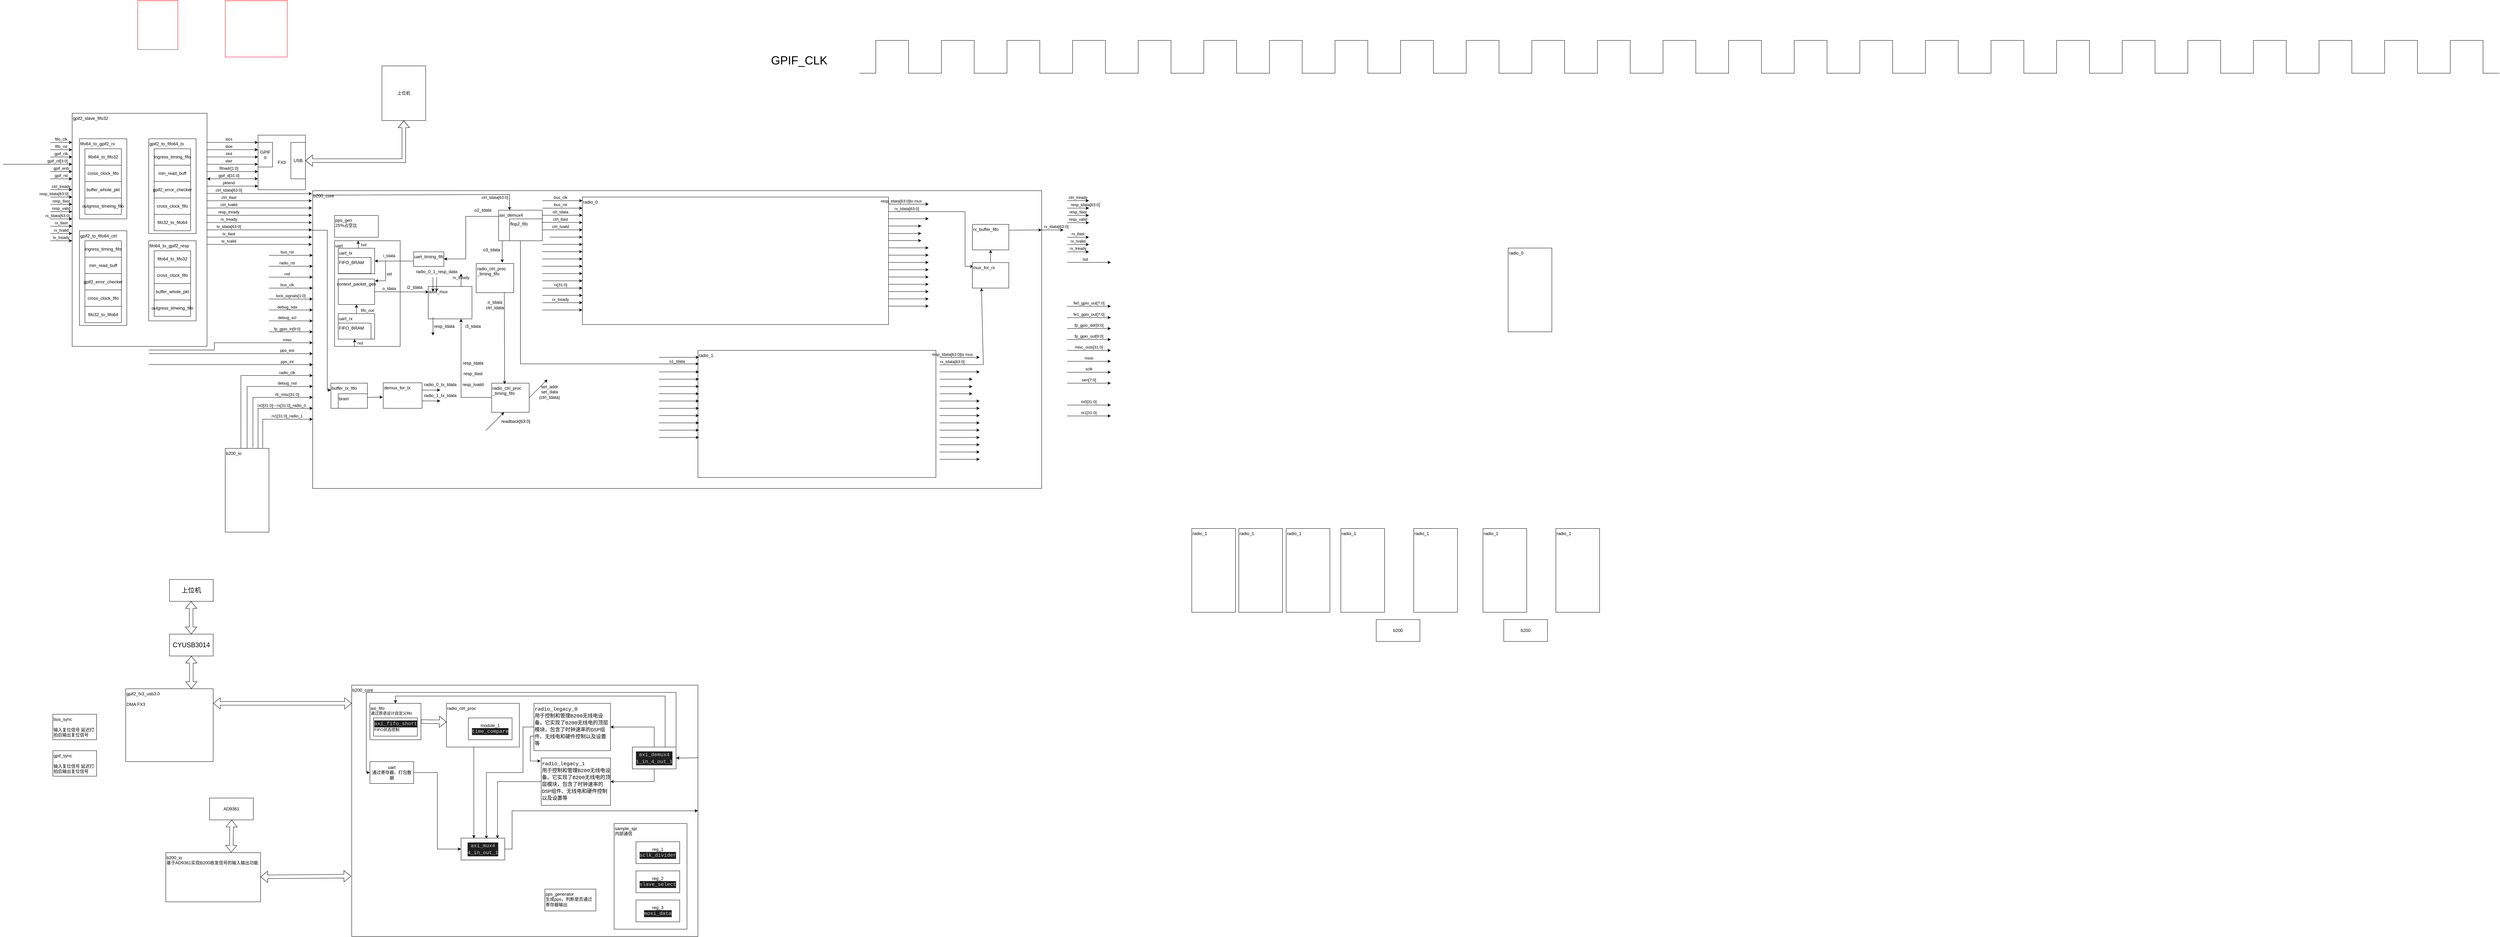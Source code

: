<mxfile version="21.6.2" type="github">
  <diagram name="第 1 页" id="sMasFaDb9k89zol1cY1E">
    <mxGraphModel dx="2439" dy="2113" grid="1" gridSize="10" guides="1" tooltips="1" connect="1" arrows="1" fold="1" page="1" pageScale="1" pageWidth="827" pageHeight="1169" math="0" shadow="0">
      <root>
        <mxCell id="0" />
        <mxCell id="1" parent="0" />
        <mxCell id="Bb5OvFUCuGvzxUChj8ti-1" value="b200" style="rounded=0;whiteSpace=wrap;html=1;" parent="1" vertex="1">
          <mxGeometry x="3668" y="540" width="120" height="60" as="geometry" />
        </mxCell>
        <mxCell id="Bb5OvFUCuGvzxUChj8ti-67" style="edgeStyle=orthogonalEdgeStyle;rounded=0;orthogonalLoop=1;jettySize=auto;html=1;exitX=1;exitY=0.25;exitDx=0;exitDy=0;entryX=1;entryY=0.5;entryDx=0;entryDy=0;" parent="1" source="Bb5OvFUCuGvzxUChj8ti-3" target="Bb5OvFUCuGvzxUChj8ti-28" edge="1">
          <mxGeometry relative="1" as="geometry">
            <Array as="points">
              <mxPoint x="1787" y="892" />
              <mxPoint x="1787" y="920" />
            </Array>
          </mxGeometry>
        </mxCell>
        <mxCell id="Bb5OvFUCuGvzxUChj8ti-3" value="b200_core" style="rounded=0;whiteSpace=wrap;html=1;align=left;verticalAlign=top;" parent="1" vertex="1">
          <mxGeometry x="857" y="720" width="950" height="690" as="geometry" />
        </mxCell>
        <mxCell id="Bb5OvFUCuGvzxUChj8ti-5" value="AD9361" style="rounded=0;whiteSpace=wrap;html=1;" parent="1" vertex="1">
          <mxGeometry x="467" y="1030" width="120" height="60" as="geometry" />
        </mxCell>
        <mxCell id="Bb5OvFUCuGvzxUChj8ti-6" value="gpif2_fx3_usb3.0&lt;br&gt;&lt;br&gt;DMA FX3" style="rounded=0;whiteSpace=wrap;html=1;align=left;verticalAlign=top;" parent="1" vertex="1">
          <mxGeometry x="237" y="730" width="240" height="200" as="geometry" />
        </mxCell>
        <mxCell id="Bb5OvFUCuGvzxUChj8ti-7" value="gpif_sync&lt;br&gt;&lt;br&gt;输入复位信号 延迟打拍后输出复位信号" style="rounded=0;whiteSpace=wrap;html=1;align=left;verticalAlign=top;" parent="1" vertex="1">
          <mxGeometry x="37" y="900" width="120" height="70" as="geometry" />
        </mxCell>
        <mxCell id="Bb5OvFUCuGvzxUChj8ti-14" value="" style="group" parent="1" vertex="1" connectable="0">
          <mxGeometry x="1117" y="770" width="200" height="120" as="geometry" />
        </mxCell>
        <mxCell id="Bb5OvFUCuGvzxUChj8ti-2" value="radio_ctrl_proc&lt;br&gt;" style="rounded=0;whiteSpace=wrap;html=1;verticalAlign=top;align=left;" parent="Bb5OvFUCuGvzxUChj8ti-14" vertex="1">
          <mxGeometry width="200" height="120" as="geometry" />
        </mxCell>
        <mxCell id="Bb5OvFUCuGvzxUChj8ti-12" value="module_1&lt;br&gt;&lt;div style=&quot;color: rgb(204, 204, 204); background-color: rgb(31, 31, 31); font-family: Consolas, &amp;quot;Courier New&amp;quot;, monospace; font-size: 14px; line-height: 19px;&quot;&gt;&lt;div style=&quot;line-height: 19px;&quot;&gt;time_compare&lt;/div&gt;&lt;/div&gt;" style="rounded=0;whiteSpace=wrap;html=1;" parent="Bb5OvFUCuGvzxUChj8ti-14" vertex="1">
          <mxGeometry x="60" y="40" width="120" height="60" as="geometry" />
        </mxCell>
        <mxCell id="Bb5OvFUCuGvzxUChj8ti-37" value="" style="shape=flexArrow;endArrow=classic;html=1;rounded=0;" parent="Bb5OvFUCuGvzxUChj8ti-14" edge="1">
          <mxGeometry width="50" height="50" relative="1" as="geometry">
            <mxPoint x="-70" y="50" as="sourcePoint" />
            <mxPoint y="51" as="targetPoint" />
          </mxGeometry>
        </mxCell>
        <mxCell id="Bb5OvFUCuGvzxUChj8ti-15" value="" style="group" parent="1" vertex="1" connectable="0">
          <mxGeometry x="1547" y="1030" width="200" height="290" as="geometry" />
        </mxCell>
        <mxCell id="Bb5OvFUCuGvzxUChj8ti-17" value="" style="group" parent="Bb5OvFUCuGvzxUChj8ti-15" vertex="1" connectable="0">
          <mxGeometry x="30" y="70" width="200" height="290" as="geometry" />
        </mxCell>
        <mxCell id="Bb5OvFUCuGvzxUChj8ti-4" value="sample_spi&lt;br&gt;内部通信" style="rounded=0;whiteSpace=wrap;html=1;align=left;verticalAlign=top;" parent="Bb5OvFUCuGvzxUChj8ti-17" vertex="1">
          <mxGeometry width="200" height="290" as="geometry" />
        </mxCell>
        <mxCell id="Bb5OvFUCuGvzxUChj8ti-8" value="reg_1&lt;br&gt;&lt;div style=&quot;color: rgb(204, 204, 204); background-color: rgb(31, 31, 31); font-family: Consolas, &amp;quot;Courier New&amp;quot;, monospace; font-size: 14px; line-height: 19px;&quot;&gt;sclk_divider&lt;/div&gt;" style="rounded=0;whiteSpace=wrap;html=1;" parent="Bb5OvFUCuGvzxUChj8ti-17" vertex="1">
          <mxGeometry x="60" y="50" width="120" height="60" as="geometry" />
        </mxCell>
        <mxCell id="Bb5OvFUCuGvzxUChj8ti-9" value="reg_2&lt;br&gt;&lt;div style=&quot;color: rgb(204, 204, 204); background-color: rgb(31, 31, 31); font-family: Consolas, &amp;quot;Courier New&amp;quot;, monospace; font-size: 14px; line-height: 19px;&quot;&gt;slave_select&lt;/div&gt;" style="rounded=0;whiteSpace=wrap;html=1;" parent="Bb5OvFUCuGvzxUChj8ti-17" vertex="1">
          <mxGeometry x="60" y="130" width="120" height="60" as="geometry" />
        </mxCell>
        <mxCell id="Bb5OvFUCuGvzxUChj8ti-10" value="reg_3&lt;br&gt;&lt;div style=&quot;color: rgb(204, 204, 204); background-color: rgb(31, 31, 31); font-family: Consolas, &amp;quot;Courier New&amp;quot;, monospace; font-size: 14px; line-height: 19px;&quot;&gt;mosi_data&lt;/div&gt;" style="rounded=0;whiteSpace=wrap;html=1;" parent="Bb5OvFUCuGvzxUChj8ti-17" vertex="1">
          <mxGeometry x="60" y="210" width="120" height="60" as="geometry" />
        </mxCell>
        <mxCell id="Bb5OvFUCuGvzxUChj8ti-18" value="bus_sync&lt;br&gt;&lt;br&gt;输入复位信号 延迟打拍后输出复位信号" style="rounded=0;whiteSpace=wrap;html=1;align=left;verticalAlign=top;" parent="1" vertex="1">
          <mxGeometry x="37" y="800" width="120" height="70" as="geometry" />
        </mxCell>
        <mxCell id="Bb5OvFUCuGvzxUChj8ti-19" value="" style="shape=flexArrow;endArrow=classic;startArrow=classic;html=1;rounded=0;" parent="1" edge="1">
          <mxGeometry width="100" height="100" relative="1" as="geometry">
            <mxPoint x="417" y="730" as="sourcePoint" />
            <mxPoint x="417" y="640" as="targetPoint" />
          </mxGeometry>
        </mxCell>
        <mxCell id="Bb5OvFUCuGvzxUChj8ti-20" value="&lt;font style=&quot;font-size: 18px;&quot;&gt;上位机&lt;/font&gt;" style="rounded=0;whiteSpace=wrap;html=1;" parent="1" vertex="1">
          <mxGeometry x="357" y="430" width="120" height="60" as="geometry" />
        </mxCell>
        <mxCell id="Bb5OvFUCuGvzxUChj8ti-21" value="" style="shape=flexArrow;endArrow=classic;startArrow=classic;html=1;rounded=0;" parent="1" edge="1">
          <mxGeometry width="100" height="100" relative="1" as="geometry">
            <mxPoint x="477" y="770" as="sourcePoint" />
            <mxPoint x="857" y="770" as="targetPoint" />
          </mxGeometry>
        </mxCell>
        <mxCell id="Bb5OvFUCuGvzxUChj8ti-24" value="&lt;div style=&quot;&quot;&gt;&lt;span style=&quot;background-color: initial;&quot;&gt;b200_io&lt;/span&gt;&lt;/div&gt;基于AD9361实现B200收发信号的输入输出功能" style="rounded=0;whiteSpace=wrap;html=1;align=left;verticalAlign=top;" parent="1" vertex="1">
          <mxGeometry x="347" y="1180" width="260" height="135" as="geometry" />
        </mxCell>
        <mxCell id="Bb5OvFUCuGvzxUChj8ti-55" style="edgeStyle=orthogonalEdgeStyle;rounded=0;orthogonalLoop=1;jettySize=auto;html=1;exitX=0;exitY=0.5;exitDx=0;exitDy=0;entryX=-0.009;entryY=0.064;entryDx=0;entryDy=0;entryPerimeter=0;" parent="1" source="Bb5OvFUCuGvzxUChj8ti-27" target="Bb5OvFUCuGvzxUChj8ti-38" edge="1">
          <mxGeometry relative="1" as="geometry">
            <Array as="points">
              <mxPoint x="1357" y="860" />
              <mxPoint x="1347" y="860" />
              <mxPoint x="1347" y="928" />
            </Array>
          </mxGeometry>
        </mxCell>
        <mxCell id="Bb5OvFUCuGvzxUChj8ti-75" style="edgeStyle=orthogonalEdgeStyle;rounded=0;orthogonalLoop=1;jettySize=auto;html=1;entryX=0.58;entryY=0.035;entryDx=0;entryDy=0;entryPerimeter=0;" parent="1" source="Bb5OvFUCuGvzxUChj8ti-27" target="Bb5OvFUCuGvzxUChj8ti-47" edge="1">
          <mxGeometry relative="1" as="geometry">
            <Array as="points">
              <mxPoint x="1327" y="835" />
              <mxPoint x="1327" y="960" />
              <mxPoint x="1227" y="960" />
            </Array>
          </mxGeometry>
        </mxCell>
        <mxCell id="Bb5OvFUCuGvzxUChj8ti-27" value="&lt;div style=&quot;font-family: Consolas, &amp;quot;Courier New&amp;quot;, monospace; font-size: 14px; line-height: 19px;&quot;&gt;radio_legacy_0&lt;/div&gt;&lt;div style=&quot;font-family: Consolas, &amp;quot;Courier New&amp;quot;, monospace; font-size: 14px; line-height: 19px;&quot;&gt;&lt;span style=&quot;background-color: initial;&quot;&gt;用于控制和管理B200无线电设备。它实现了B200无线电的顶层模块，包含了时钟速率的DSP组件、无线电和硬件控制以及设置等&lt;/span&gt;&lt;br&gt;&lt;/div&gt;" style="rounded=0;whiteSpace=wrap;html=1;align=left;verticalAlign=top;" parent="1" vertex="1">
          <mxGeometry x="1357" y="770" width="210" height="130" as="geometry" />
        </mxCell>
        <mxCell id="Bb5OvFUCuGvzxUChj8ti-41" style="edgeStyle=orthogonalEdgeStyle;rounded=0;orthogonalLoop=1;jettySize=auto;html=1;exitX=0.5;exitY=0;exitDx=0;exitDy=0;entryX=1;entryY=0.5;entryDx=0;entryDy=0;" parent="1" source="Bb5OvFUCuGvzxUChj8ti-28" target="Bb5OvFUCuGvzxUChj8ti-27" edge="1">
          <mxGeometry relative="1" as="geometry" />
        </mxCell>
        <mxCell id="Bb5OvFUCuGvzxUChj8ti-42" style="edgeStyle=orthogonalEdgeStyle;rounded=0;orthogonalLoop=1;jettySize=auto;html=1;exitX=0.5;exitY=1;exitDx=0;exitDy=0;" parent="1" source="Bb5OvFUCuGvzxUChj8ti-28" target="Bb5OvFUCuGvzxUChj8ti-38" edge="1">
          <mxGeometry relative="1" as="geometry" />
        </mxCell>
        <mxCell id="Bb5OvFUCuGvzxUChj8ti-62" style="edgeStyle=orthogonalEdgeStyle;rounded=0;orthogonalLoop=1;jettySize=auto;html=1;exitX=1;exitY=0;exitDx=0;exitDy=0;" parent="1" source="Bb5OvFUCuGvzxUChj8ti-28" target="Bb5OvFUCuGvzxUChj8ti-60" edge="1">
          <mxGeometry relative="1" as="geometry">
            <Array as="points">
              <mxPoint x="1747" y="740" />
              <mxPoint x="897" y="740" />
              <mxPoint x="897" y="960" />
            </Array>
          </mxGeometry>
        </mxCell>
        <mxCell id="Bb5OvFUCuGvzxUChj8ti-28" value="&lt;div style=&quot;color: rgb(204, 204, 204); background-color: rgb(31, 31, 31); font-family: Consolas, &amp;quot;Courier New&amp;quot;, monospace; font-size: 14px; line-height: 19px;&quot;&gt;axi_demux4&lt;/div&gt;&lt;div style=&quot;color: rgb(204, 204, 204); background-color: rgb(31, 31, 31); font-family: Consolas, &amp;quot;Courier New&amp;quot;, monospace; font-size: 14px; line-height: 19px;&quot;&gt;1_in_4_out_1&lt;/div&gt;" style="rounded=0;whiteSpace=wrap;html=1;" parent="1" vertex="1">
          <mxGeometry x="1627" y="890" width="120" height="60" as="geometry" />
        </mxCell>
        <mxCell id="Bb5OvFUCuGvzxUChj8ti-31" value="&lt;div style=&quot;&quot;&gt;&lt;span style=&quot;background-color: initial;&quot;&gt;pps_generator&lt;/span&gt;&lt;/div&gt;&lt;div style=&quot;&quot;&gt;生成pps，判断是否通过寄存器输出&lt;/div&gt;" style="rounded=0;whiteSpace=wrap;html=1;verticalAlign=top;align=left;" parent="1" vertex="1">
          <mxGeometry x="1387" y="1280" width="140" height="60" as="geometry" />
        </mxCell>
        <mxCell id="Bb5OvFUCuGvzxUChj8ti-36" value="" style="group" parent="1" vertex="1" connectable="0">
          <mxGeometry x="907" y="770" width="140" height="100" as="geometry" />
        </mxCell>
        <mxCell id="Bb5OvFUCuGvzxUChj8ti-34" value="&lt;div style=&quot;&quot;&gt;axi_fifo&lt;/div&gt;&lt;div style=&quot;font-size: 11px;&quot;&gt;通过原语设计自定义fifo&lt;/div&gt;" style="rounded=0;whiteSpace=wrap;html=1;verticalAlign=top;align=left;" parent="Bb5OvFUCuGvzxUChj8ti-36" vertex="1">
          <mxGeometry width="140" height="100" as="geometry" />
        </mxCell>
        <mxCell id="Bb5OvFUCuGvzxUChj8ti-35" value="&lt;div style=&quot;&quot;&gt;&lt;div style=&quot;color: rgb(204, 204, 204); background-color: rgb(31, 31, 31); font-family: Consolas, &amp;quot;Courier New&amp;quot;, monospace; font-size: 14px; line-height: 19px;&quot;&gt;axi_fifo_short&lt;/div&gt;&lt;/div&gt;&lt;div style=&quot;font-size: 11px;&quot;&gt;FIFO状态控制&lt;/div&gt;" style="rounded=0;whiteSpace=wrap;html=1;verticalAlign=top;align=left;" parent="Bb5OvFUCuGvzxUChj8ti-36" vertex="1">
          <mxGeometry x="10" y="40" width="120" height="50" as="geometry" />
        </mxCell>
        <mxCell id="Bb5OvFUCuGvzxUChj8ti-54" style="edgeStyle=orthogonalEdgeStyle;rounded=0;orthogonalLoop=1;jettySize=auto;html=1;exitX=0;exitY=0.5;exitDx=0;exitDy=0;entryX=0.833;entryY=0.017;entryDx=0;entryDy=0;entryPerimeter=0;" parent="1" source="Bb5OvFUCuGvzxUChj8ti-38" target="Bb5OvFUCuGvzxUChj8ti-47" edge="1">
          <mxGeometry relative="1" as="geometry">
            <Array as="points">
              <mxPoint x="1257" y="985" />
            </Array>
          </mxGeometry>
        </mxCell>
        <mxCell id="Bb5OvFUCuGvzxUChj8ti-38" value="&lt;div style=&quot;font-family: Consolas, &amp;quot;Courier New&amp;quot;, monospace; font-size: 14px; line-height: 19px;&quot;&gt;radio_legacy_1&lt;/div&gt;&lt;div style=&quot;font-family: Consolas, &amp;quot;Courier New&amp;quot;, monospace; font-size: 14px; line-height: 19px;&quot;&gt;&lt;span style=&quot;background-color: initial;&quot;&gt;用于控制和管理B200无线电设备。它实现了B200无线电的顶层模块，包含了时钟速率的DSP组件、无线电和硬件控制以及设置等&lt;/span&gt;&lt;br&gt;&lt;/div&gt;" style="rounded=0;whiteSpace=wrap;html=1;align=left;verticalAlign=top;" parent="1" vertex="1">
          <mxGeometry x="1377" y="920" width="190" height="130" as="geometry" />
        </mxCell>
        <mxCell id="Bb5OvFUCuGvzxUChj8ti-45" style="edgeStyle=orthogonalEdgeStyle;rounded=0;orthogonalLoop=1;jettySize=auto;html=1;exitX=0.75;exitY=0;exitDx=0;exitDy=0;entryX=0.5;entryY=0;entryDx=0;entryDy=0;" parent="1" source="Bb5OvFUCuGvzxUChj8ti-28" target="Bb5OvFUCuGvzxUChj8ti-34" edge="1">
          <mxGeometry relative="1" as="geometry">
            <mxPoint x="1772" y="1114.83" as="sourcePoint" />
            <mxPoint x="1387" y="900.04" as="targetPoint" />
            <Array as="points" />
          </mxGeometry>
        </mxCell>
        <mxCell id="Bb5OvFUCuGvzxUChj8ti-64" style="edgeStyle=orthogonalEdgeStyle;rounded=0;orthogonalLoop=1;jettySize=auto;html=1;exitX=1;exitY=0.5;exitDx=0;exitDy=0;entryX=1;entryY=0.5;entryDx=0;entryDy=0;" parent="1" source="Bb5OvFUCuGvzxUChj8ti-47" target="Bb5OvFUCuGvzxUChj8ti-3" edge="1">
          <mxGeometry relative="1" as="geometry">
            <Array as="points">
              <mxPoint x="1297" y="1170" />
              <mxPoint x="1297" y="1065" />
            </Array>
          </mxGeometry>
        </mxCell>
        <mxCell id="Bb5OvFUCuGvzxUChj8ti-47" value="&lt;div style=&quot;color: rgb(204, 204, 204); background-color: rgb(31, 31, 31); font-family: Consolas, &amp;quot;Courier New&amp;quot;, monospace; font-size: 14px; line-height: 19px;&quot;&gt;axi_mux4&lt;/div&gt;&lt;div style=&quot;color: rgb(204, 204, 204); background-color: rgb(31, 31, 31); font-family: Consolas, &amp;quot;Courier New&amp;quot;, monospace; font-size: 14px; line-height: 19px;&quot;&gt;4_in_out_1&lt;/div&gt;" style="rounded=0;whiteSpace=wrap;html=1;" parent="1" vertex="1">
          <mxGeometry x="1157" y="1140" width="120" height="60" as="geometry" />
        </mxCell>
        <mxCell id="Bb5OvFUCuGvzxUChj8ti-56" style="edgeStyle=orthogonalEdgeStyle;rounded=0;orthogonalLoop=1;jettySize=auto;html=1;entryX=0.293;entryY=0.01;entryDx=0;entryDy=0;entryPerimeter=0;" parent="1" target="Bb5OvFUCuGvzxUChj8ti-47" edge="1">
          <mxGeometry relative="1" as="geometry">
            <mxPoint x="1192" y="890" as="sourcePoint" />
            <Array as="points">
              <mxPoint x="1192" y="890" />
            </Array>
          </mxGeometry>
        </mxCell>
        <mxCell id="Bb5OvFUCuGvzxUChj8ti-59" value="b200" style="rounded=0;whiteSpace=wrap;html=1;" parent="1" vertex="1">
          <mxGeometry x="4018" y="540" width="120" height="60" as="geometry" />
        </mxCell>
        <mxCell id="Bb5OvFUCuGvzxUChj8ti-63" style="edgeStyle=orthogonalEdgeStyle;rounded=0;orthogonalLoop=1;jettySize=auto;html=1;exitX=1;exitY=0.5;exitDx=0;exitDy=0;entryX=0;entryY=0.5;entryDx=0;entryDy=0;" parent="1" source="Bb5OvFUCuGvzxUChj8ti-60" target="Bb5OvFUCuGvzxUChj8ti-47" edge="1">
          <mxGeometry relative="1" as="geometry" />
        </mxCell>
        <mxCell id="Bb5OvFUCuGvzxUChj8ti-60" value="uart&lt;br&gt;通过寄存器、打包数据" style="rounded=0;whiteSpace=wrap;html=1;" parent="1" vertex="1">
          <mxGeometry x="907" y="930" width="120" height="60" as="geometry" />
        </mxCell>
        <mxCell id="Bb5OvFUCuGvzxUChj8ti-69" value="" style="curved=1;endArrow=classic;html=1;rounded=0;entryX=1;entryY=0.5;entryDx=0;entryDy=0;exitX=1;exitY=0.289;exitDx=0;exitDy=0;exitPerimeter=0;" parent="1" source="Bb5OvFUCuGvzxUChj8ti-3" target="Bb5OvFUCuGvzxUChj8ti-28" edge="1">
          <mxGeometry width="50" height="50" relative="1" as="geometry">
            <mxPoint x="1727" y="990" as="sourcePoint" />
            <mxPoint x="1777" y="940" as="targetPoint" />
            <Array as="points">
              <mxPoint x="1777" y="920" />
            </Array>
          </mxGeometry>
        </mxCell>
        <mxCell id="Bb5OvFUCuGvzxUChj8ti-70" value="&lt;font style=&quot;font-size: 18px;&quot;&gt;CYUSB3014&lt;/font&gt;" style="rounded=0;whiteSpace=wrap;html=1;" parent="1" vertex="1">
          <mxGeometry x="357" y="580" width="120" height="60" as="geometry" />
        </mxCell>
        <mxCell id="Bb5OvFUCuGvzxUChj8ti-71" value="" style="shape=flexArrow;endArrow=classic;startArrow=classic;html=1;rounded=0;" parent="1" edge="1">
          <mxGeometry width="100" height="100" relative="1" as="geometry">
            <mxPoint x="416.47" y="580" as="sourcePoint" />
            <mxPoint x="416.47" y="490" as="targetPoint" />
          </mxGeometry>
        </mxCell>
        <mxCell id="Bb5OvFUCuGvzxUChj8ti-73" value="" style="shape=flexArrow;endArrow=classic;startArrow=classic;html=1;rounded=0;entryX=-0.002;entryY=0.76;entryDx=0;entryDy=0;entryPerimeter=0;" parent="1" source="Bb5OvFUCuGvzxUChj8ti-24" target="Bb5OvFUCuGvzxUChj8ti-3" edge="1">
          <mxGeometry width="100" height="100" relative="1" as="geometry">
            <mxPoint x="647" y="1250" as="sourcePoint" />
            <mxPoint x="747" y="1150" as="targetPoint" />
          </mxGeometry>
        </mxCell>
        <mxCell id="Bb5OvFUCuGvzxUChj8ti-74" value="" style="shape=flexArrow;endArrow=classic;startArrow=classic;html=1;rounded=0;entryX=0.553;entryY=1.056;entryDx=0;entryDy=0;entryPerimeter=0;exitX=0.711;exitY=0.02;exitDx=0;exitDy=0;exitPerimeter=0;" parent="1" edge="1">
          <mxGeometry width="100" height="100" relative="1" as="geometry">
            <mxPoint x="526.25" y="1179.34" as="sourcePoint" />
            <mxPoint x="527.75" y="1090" as="targetPoint" />
          </mxGeometry>
        </mxCell>
        <mxCell id="Bb5OvFUCuGvzxUChj8ti-76" value="FX3" style="rounded=0;whiteSpace=wrap;html=1;" parent="1" vertex="1">
          <mxGeometry x="600" y="-790" width="130" height="150" as="geometry" />
        </mxCell>
        <mxCell id="Bb5OvFUCuGvzxUChj8ti-79" value="gpif2_slave_fifo32" style="rounded=0;whiteSpace=wrap;html=1;align=left;verticalAlign=top;" parent="1" vertex="1">
          <mxGeometry x="90" y="-850" width="370" height="640" as="geometry" />
        </mxCell>
        <mxCell id="Bb5OvFUCuGvzxUChj8ti-81" value="上位机" style="rounded=0;whiteSpace=wrap;html=1;" parent="1" vertex="1">
          <mxGeometry x="940" y="-980" width="120" height="150" as="geometry" />
        </mxCell>
        <mxCell id="Bb5OvFUCuGvzxUChj8ti-82" value="" style="shape=flexArrow;endArrow=classic;startArrow=classic;html=1;rounded=0;exitX=1;exitY=0.5;exitDx=0;exitDy=0;" parent="1" source="Bb5OvFUCuGvzxUChj8ti-84" edge="1">
          <mxGeometry width="100" height="100" relative="1" as="geometry">
            <mxPoint x="720" y="-660" as="sourcePoint" />
            <mxPoint x="1000" y="-830" as="targetPoint" />
            <Array as="points">
              <mxPoint x="1000" y="-720" />
            </Array>
          </mxGeometry>
        </mxCell>
        <mxCell id="Bb5OvFUCuGvzxUChj8ti-83" value="GPIF&lt;br&gt;II" style="rounded=0;whiteSpace=wrap;html=1;" parent="1" vertex="1">
          <mxGeometry x="600" y="-770" width="40" height="67.5" as="geometry" />
        </mxCell>
        <mxCell id="Bb5OvFUCuGvzxUChj8ti-84" value="USB" style="rounded=0;whiteSpace=wrap;html=1;" parent="1" vertex="1">
          <mxGeometry x="690" y="-770" width="40" height="100" as="geometry" />
        </mxCell>
        <mxCell id="Bb5OvFUCuGvzxUChj8ti-85" value="" style="endArrow=classic;html=1;rounded=0;" parent="1" edge="1">
          <mxGeometry width="50" height="50" relative="1" as="geometry">
            <mxPoint x="30" y="-640.49" as="sourcePoint" />
            <mxPoint x="90" y="-640.49" as="targetPoint" />
          </mxGeometry>
        </mxCell>
        <mxCell id="Bb5OvFUCuGvzxUChj8ti-86" value="" style="endArrow=classic;html=1;rounded=0;" parent="1" edge="1">
          <mxGeometry width="50" height="50" relative="1" as="geometry">
            <mxPoint x="30" y="-770" as="sourcePoint" />
            <mxPoint x="90" y="-770" as="targetPoint" />
          </mxGeometry>
        </mxCell>
        <mxCell id="Bb5OvFUCuGvzxUChj8ti-87" value="" style="endArrow=classic;html=1;rounded=0;" parent="1" edge="1">
          <mxGeometry width="50" height="50" relative="1" as="geometry">
            <mxPoint x="30" y="-750" as="sourcePoint" />
            <mxPoint x="90" y="-750" as="targetPoint" />
          </mxGeometry>
        </mxCell>
        <mxCell id="Bb5OvFUCuGvzxUChj8ti-88" value="" style="endArrow=classic;html=1;rounded=0;" parent="1" edge="1">
          <mxGeometry width="50" height="50" relative="1" as="geometry">
            <mxPoint x="30" y="-730" as="sourcePoint" />
            <mxPoint x="90" y="-730" as="targetPoint" />
          </mxGeometry>
        </mxCell>
        <mxCell id="Bb5OvFUCuGvzxUChj8ti-89" value="" style="endArrow=classic;html=1;rounded=0;" parent="1" edge="1">
          <mxGeometry width="50" height="50" relative="1" as="geometry">
            <mxPoint x="-100" y="-710" as="sourcePoint" />
            <mxPoint x="90" y="-710" as="targetPoint" />
          </mxGeometry>
        </mxCell>
        <mxCell id="Bb5OvFUCuGvzxUChj8ti-90" value="" style="endArrow=classic;html=1;rounded=0;" parent="1" edge="1">
          <mxGeometry width="50" height="50" relative="1" as="geometry">
            <mxPoint x="30" y="-690" as="sourcePoint" />
            <mxPoint x="90" y="-690" as="targetPoint" />
          </mxGeometry>
        </mxCell>
        <mxCell id="Bb5OvFUCuGvzxUChj8ti-91" value="" style="endArrow=classic;html=1;rounded=0;" parent="1" edge="1">
          <mxGeometry width="50" height="50" relative="1" as="geometry">
            <mxPoint x="30" y="-670" as="sourcePoint" />
            <mxPoint x="90" y="-670" as="targetPoint" />
          </mxGeometry>
        </mxCell>
        <mxCell id="Bb5OvFUCuGvzxUChj8ti-92" value="" style="endArrow=classic;html=1;rounded=0;" parent="1" edge="1">
          <mxGeometry width="50" height="50" relative="1" as="geometry">
            <mxPoint x="30" y="-560" as="sourcePoint" />
            <mxPoint x="90" y="-560" as="targetPoint" />
          </mxGeometry>
        </mxCell>
        <mxCell id="Bb5OvFUCuGvzxUChj8ti-93" value="" style="endArrow=classic;html=1;rounded=0;" parent="1" edge="1">
          <mxGeometry width="50" height="50" relative="1" as="geometry">
            <mxPoint x="30" y="-620" as="sourcePoint" />
            <mxPoint x="90" y="-620" as="targetPoint" />
          </mxGeometry>
        </mxCell>
        <mxCell id="Bb5OvFUCuGvzxUChj8ti-94" value="" style="endArrow=classic;html=1;rounded=0;" parent="1" edge="1">
          <mxGeometry width="50" height="50" relative="1" as="geometry">
            <mxPoint x="30" y="-540" as="sourcePoint" />
            <mxPoint x="90" y="-540" as="targetPoint" />
          </mxGeometry>
        </mxCell>
        <mxCell id="Bb5OvFUCuGvzxUChj8ti-95" value="" style="endArrow=classic;html=1;rounded=0;" parent="1" edge="1">
          <mxGeometry width="50" height="50" relative="1" as="geometry">
            <mxPoint x="30" y="-600" as="sourcePoint" />
            <mxPoint x="90" y="-600" as="targetPoint" />
          </mxGeometry>
        </mxCell>
        <mxCell id="Bb5OvFUCuGvzxUChj8ti-96" value="" style="endArrow=classic;html=1;rounded=0;" parent="1" edge="1">
          <mxGeometry width="50" height="50" relative="1" as="geometry">
            <mxPoint x="30" y="-580" as="sourcePoint" />
            <mxPoint x="90" y="-580" as="targetPoint" />
          </mxGeometry>
        </mxCell>
        <mxCell id="Bb5OvFUCuGvzxUChj8ti-97" value="&lt;font style=&quot;font-size: 11px;&quot;&gt;ctrl_tready&lt;/font&gt;" style="text;html=1;strokeColor=none;fillColor=none;align=center;verticalAlign=bottom;whiteSpace=wrap;rounded=0;spacing=2;" parent="1" vertex="1">
          <mxGeometry x="30" y="-660.49" width="60" height="20" as="geometry" />
        </mxCell>
        <mxCell id="Bb5OvFUCuGvzxUChj8ti-98" value="&lt;font style=&quot;font-size: 11px;&quot;&gt;fifo_clk&lt;/font&gt;" style="text;html=1;strokeColor=none;fillColor=none;align=center;verticalAlign=bottom;whiteSpace=wrap;rounded=0;spacing=2;" parent="1" vertex="1">
          <mxGeometry x="30" y="-790" width="60" height="20" as="geometry" />
        </mxCell>
        <mxCell id="Bb5OvFUCuGvzxUChj8ti-99" value="&lt;font style=&quot;font-size: 11px;&quot;&gt;fifo_rst&lt;/font&gt;" style="text;html=1;strokeColor=none;fillColor=none;align=center;verticalAlign=bottom;whiteSpace=wrap;rounded=0;spacing=2;" parent="1" vertex="1">
          <mxGeometry x="30" y="-770" width="60" height="20" as="geometry" />
        </mxCell>
        <mxCell id="Bb5OvFUCuGvzxUChj8ti-100" value="&lt;font style=&quot;font-size: 11px;&quot;&gt;gpif_clk&lt;/font&gt;" style="text;html=1;strokeColor=none;fillColor=none;align=center;verticalAlign=bottom;whiteSpace=wrap;rounded=0;spacing=2;" parent="1" vertex="1">
          <mxGeometry x="30" y="-750" width="60" height="20" as="geometry" />
        </mxCell>
        <mxCell id="Bb5OvFUCuGvzxUChj8ti-101" value="&lt;font style=&quot;font-size: 11px;&quot;&gt;gpif_ctl[3:0]&lt;/font&gt;" style="text;html=1;strokeColor=none;fillColor=none;align=center;verticalAlign=bottom;whiteSpace=wrap;rounded=0;spacing=2;" parent="1" vertex="1">
          <mxGeometry x="20" y="-730" width="60" height="20" as="geometry" />
        </mxCell>
        <mxCell id="Bb5OvFUCuGvzxUChj8ti-102" value="&lt;font style=&quot;font-size: 11px;&quot;&gt;gpif_enb&lt;/font&gt;" style="text;html=1;strokeColor=none;fillColor=none;align=center;verticalAlign=bottom;whiteSpace=wrap;rounded=0;spacing=2;" parent="1" vertex="1">
          <mxGeometry x="30" y="-710" width="60" height="20" as="geometry" />
        </mxCell>
        <mxCell id="Bb5OvFUCuGvzxUChj8ti-103" value="&lt;font style=&quot;font-size: 11px;&quot;&gt;gpif_rst&lt;/font&gt;" style="text;html=1;strokeColor=none;fillColor=none;align=center;verticalAlign=bottom;whiteSpace=wrap;rounded=0;spacing=2;" parent="1" vertex="1">
          <mxGeometry x="30" y="-690" width="60" height="20" as="geometry" />
        </mxCell>
        <mxCell id="Bb5OvFUCuGvzxUChj8ti-104" value="&lt;span style=&quot;font-size: 11px;&quot;&gt;resp_tdata[63:0]&lt;/span&gt;" style="text;html=1;strokeColor=none;fillColor=none;align=center;verticalAlign=bottom;whiteSpace=wrap;rounded=0;spacing=2;" parent="1" vertex="1">
          <mxGeometry x="10" y="-640" width="60" height="20" as="geometry" />
        </mxCell>
        <mxCell id="Bb5OvFUCuGvzxUChj8ti-105" value="&lt;font style=&quot;font-size: 11px;&quot;&gt;resp_tlast&lt;/font&gt;" style="text;html=1;strokeColor=none;fillColor=none;align=center;verticalAlign=bottom;whiteSpace=wrap;rounded=0;spacing=2;" parent="1" vertex="1">
          <mxGeometry x="30" y="-620" width="60" height="20" as="geometry" />
        </mxCell>
        <mxCell id="Bb5OvFUCuGvzxUChj8ti-106" value="&lt;font style=&quot;font-size: 11px;&quot;&gt;resp_valid&lt;/font&gt;" style="text;html=1;strokeColor=none;fillColor=none;align=center;verticalAlign=bottom;whiteSpace=wrap;rounded=0;spacing=2;" parent="1" vertex="1">
          <mxGeometry x="30" y="-600" width="60" height="20" as="geometry" />
        </mxCell>
        <mxCell id="Bb5OvFUCuGvzxUChj8ti-107" value="&lt;font style=&quot;font-size: 11px;&quot;&gt;rx_tdata[63:0]&lt;/font&gt;" style="text;html=1;strokeColor=none;fillColor=none;align=center;verticalAlign=bottom;whiteSpace=wrap;rounded=0;spacing=2;" parent="1" vertex="1">
          <mxGeometry x="20" y="-580" width="60" height="20" as="geometry" />
        </mxCell>
        <mxCell id="Bb5OvFUCuGvzxUChj8ti-108" value="&lt;font style=&quot;font-size: 11px;&quot;&gt;rx_tlast&lt;/font&gt;" style="text;html=1;strokeColor=none;fillColor=none;align=center;verticalAlign=bottom;whiteSpace=wrap;rounded=0;spacing=2;" parent="1" vertex="1">
          <mxGeometry x="30" y="-560" width="60" height="20" as="geometry" />
        </mxCell>
        <mxCell id="Bb5OvFUCuGvzxUChj8ti-109" value="" style="endArrow=classic;html=1;rounded=0;" parent="1" edge="1">
          <mxGeometry width="50" height="50" relative="1" as="geometry">
            <mxPoint x="30" y="-520" as="sourcePoint" />
            <mxPoint x="90" y="-520" as="targetPoint" />
          </mxGeometry>
        </mxCell>
        <mxCell id="Bb5OvFUCuGvzxUChj8ti-110" value="" style="endArrow=classic;html=1;rounded=0;" parent="1" edge="1">
          <mxGeometry width="50" height="50" relative="1" as="geometry">
            <mxPoint x="30" y="-500" as="sourcePoint" />
            <mxPoint x="90" y="-500" as="targetPoint" />
          </mxGeometry>
        </mxCell>
        <mxCell id="Bb5OvFUCuGvzxUChj8ti-112" value="&lt;font style=&quot;font-size: 11px;&quot;&gt;rx_tvalid&lt;/font&gt;" style="text;html=1;strokeColor=none;fillColor=none;align=center;verticalAlign=bottom;whiteSpace=wrap;rounded=0;spacing=2;" parent="1" vertex="1">
          <mxGeometry x="30" y="-540" width="60" height="20" as="geometry" />
        </mxCell>
        <mxCell id="Bb5OvFUCuGvzxUChj8ti-113" value="&lt;font style=&quot;font-size: 11px;&quot;&gt;tx_tready&lt;/font&gt;" style="text;html=1;strokeColor=none;fillColor=none;align=center;verticalAlign=bottom;whiteSpace=wrap;rounded=0;spacing=2;" parent="1" vertex="1">
          <mxGeometry x="30" y="-520" width="60" height="20" as="geometry" />
        </mxCell>
        <mxCell id="Bb5OvFUCuGvzxUChj8ti-118" value="" style="endArrow=classic;html=1;rounded=0;" parent="1" edge="1">
          <mxGeometry width="50" height="50" relative="1" as="geometry">
            <mxPoint x="460" y="-710" as="sourcePoint" />
            <mxPoint x="600" y="-710" as="targetPoint" />
          </mxGeometry>
        </mxCell>
        <mxCell id="Bb5OvFUCuGvzxUChj8ti-126" value="&lt;font style=&quot;font-size: 11px;&quot;&gt;ctrl_tdata[63:0]&lt;/font&gt;" style="text;html=1;strokeColor=none;fillColor=none;align=center;verticalAlign=bottom;whiteSpace=wrap;rounded=0;spacing=2;" parent="1" vertex="1">
          <mxGeometry x="490" y="-650" width="60" height="20" as="geometry" />
        </mxCell>
        <mxCell id="Bb5OvFUCuGvzxUChj8ti-171" value="&lt;font style=&quot;font-size: 11px;&quot;&gt;ctrl_tlast&lt;/font&gt;" style="text;html=1;strokeColor=none;fillColor=none;align=center;verticalAlign=bottom;whiteSpace=wrap;rounded=0;spacing=2;" parent="1" vertex="1">
          <mxGeometry x="490" y="-630" width="60" height="20" as="geometry" />
        </mxCell>
        <mxCell id="Bb5OvFUCuGvzxUChj8ti-172" value="&lt;font style=&quot;font-size: 11px;&quot;&gt;ctrl_tvalid&lt;/font&gt;" style="text;html=1;strokeColor=none;fillColor=none;align=center;verticalAlign=bottom;whiteSpace=wrap;rounded=0;spacing=2;" parent="1" vertex="1">
          <mxGeometry x="490" y="-610" width="60" height="20" as="geometry" />
        </mxCell>
        <mxCell id="Bb5OvFUCuGvzxUChj8ti-173" value="&lt;font style=&quot;font-size: 11px;&quot;&gt;fifoadr[1:0]&lt;/font&gt;" style="text;html=1;strokeColor=none;fillColor=none;align=center;verticalAlign=bottom;whiteSpace=wrap;rounded=0;spacing=2;" parent="1" vertex="1">
          <mxGeometry x="490" y="-710" width="60" height="20" as="geometry" />
        </mxCell>
        <mxCell id="Bb5OvFUCuGvzxUChj8ti-174" value="&lt;font style=&quot;font-size: 11px;&quot;&gt;gpif_d[31:0]&lt;/font&gt;" style="text;html=1;strokeColor=none;fillColor=none;align=center;verticalAlign=bottom;whiteSpace=wrap;rounded=0;spacing=2;" parent="1" vertex="1">
          <mxGeometry x="490" y="-690" width="60" height="20" as="geometry" />
        </mxCell>
        <mxCell id="Bb5OvFUCuGvzxUChj8ti-175" value="&lt;font style=&quot;font-size: 11px;&quot;&gt;pktend&lt;/font&gt;" style="text;html=1;strokeColor=none;fillColor=none;align=center;verticalAlign=bottom;whiteSpace=wrap;rounded=0;spacing=2;" parent="1" vertex="1">
          <mxGeometry x="490" y="-670" width="60" height="20" as="geometry" />
        </mxCell>
        <mxCell id="Bb5OvFUCuGvzxUChj8ti-176" value="&lt;font style=&quot;font-size: 11px;&quot;&gt;resp_tready&lt;/font&gt;" style="text;html=1;strokeColor=none;fillColor=none;align=center;verticalAlign=bottom;whiteSpace=wrap;rounded=0;spacing=2;" parent="1" vertex="1">
          <mxGeometry x="490" y="-590" width="60" height="20" as="geometry" />
        </mxCell>
        <mxCell id="Bb5OvFUCuGvzxUChj8ti-177" value="&lt;font style=&quot;font-size: 11px;&quot;&gt;rx_tready&lt;/font&gt;" style="text;html=1;strokeColor=none;fillColor=none;align=center;verticalAlign=bottom;whiteSpace=wrap;rounded=0;spacing=2;" parent="1" vertex="1">
          <mxGeometry x="490" y="-570" width="60" height="20" as="geometry" />
        </mxCell>
        <mxCell id="Bb5OvFUCuGvzxUChj8ti-178" value="&lt;font style=&quot;font-size: 11px;&quot;&gt;slcs&lt;/font&gt;" style="text;html=1;strokeColor=none;fillColor=none;align=center;verticalAlign=bottom;whiteSpace=wrap;rounded=0;spacing=2;" parent="1" vertex="1">
          <mxGeometry x="490" y="-790" width="60" height="20" as="geometry" />
        </mxCell>
        <mxCell id="Bb5OvFUCuGvzxUChj8ti-179" value="&lt;font style=&quot;font-size: 11px;&quot;&gt;sloe&lt;/font&gt;" style="text;html=1;strokeColor=none;fillColor=none;align=center;verticalAlign=bottom;whiteSpace=wrap;rounded=0;spacing=2;" parent="1" vertex="1">
          <mxGeometry x="490" y="-770" width="60" height="20" as="geometry" />
        </mxCell>
        <mxCell id="Bb5OvFUCuGvzxUChj8ti-180" value="&lt;font style=&quot;font-size: 11px;&quot;&gt;slrd&lt;/font&gt;" style="text;html=1;strokeColor=none;fillColor=none;align=center;verticalAlign=bottom;whiteSpace=wrap;rounded=0;spacing=2;" parent="1" vertex="1">
          <mxGeometry x="490" y="-750" width="60" height="20" as="geometry" />
        </mxCell>
        <mxCell id="Bb5OvFUCuGvzxUChj8ti-181" value="&lt;font style=&quot;font-size: 11px;&quot;&gt;slwr&lt;/font&gt;" style="text;html=1;strokeColor=none;fillColor=none;align=center;verticalAlign=bottom;whiteSpace=wrap;rounded=0;spacing=2;" parent="1" vertex="1">
          <mxGeometry x="490" y="-730" width="60" height="20" as="geometry" />
        </mxCell>
        <mxCell id="Bb5OvFUCuGvzxUChj8ti-182" value="&lt;font style=&quot;font-size: 11px;&quot;&gt;tx_tdata[63:0]&lt;/font&gt;" style="text;html=1;strokeColor=none;fillColor=none;align=center;verticalAlign=bottom;whiteSpace=wrap;rounded=0;spacing=2;" parent="1" vertex="1">
          <mxGeometry x="490" y="-550" width="60" height="20" as="geometry" />
        </mxCell>
        <mxCell id="Bb5OvFUCuGvzxUChj8ti-183" value="&lt;font style=&quot;font-size: 11px;&quot;&gt;tx_tlast&lt;/font&gt;" style="text;html=1;strokeColor=none;fillColor=none;align=center;verticalAlign=bottom;whiteSpace=wrap;rounded=0;spacing=2;" parent="1" vertex="1">
          <mxGeometry x="490" y="-530" width="60" height="20" as="geometry" />
        </mxCell>
        <mxCell id="Bb5OvFUCuGvzxUChj8ti-185" value="&lt;font style=&quot;font-size: 11px;&quot;&gt;tx_tvalid&lt;/font&gt;" style="text;html=1;strokeColor=none;fillColor=none;align=center;verticalAlign=bottom;whiteSpace=wrap;rounded=0;spacing=2;" parent="1" vertex="1">
          <mxGeometry x="490" y="-510" width="60" height="20" as="geometry" />
        </mxCell>
        <mxCell id="Bb5OvFUCuGvzxUChj8ti-188" value="" style="endArrow=classic;html=1;rounded=0;" parent="1" edge="1">
          <mxGeometry width="50" height="50" relative="1" as="geometry">
            <mxPoint x="460" y="-730" as="sourcePoint" />
            <mxPoint x="600" y="-730" as="targetPoint" />
          </mxGeometry>
        </mxCell>
        <mxCell id="Bb5OvFUCuGvzxUChj8ti-189" value="" style="endArrow=classic;html=1;rounded=0;" parent="1" edge="1">
          <mxGeometry width="50" height="50" relative="1" as="geometry">
            <mxPoint x="460" y="-750" as="sourcePoint" />
            <mxPoint x="600" y="-750" as="targetPoint" />
          </mxGeometry>
        </mxCell>
        <mxCell id="Bb5OvFUCuGvzxUChj8ti-190" value="" style="endArrow=classic;html=1;rounded=0;" parent="1" edge="1">
          <mxGeometry width="50" height="50" relative="1" as="geometry">
            <mxPoint x="460" y="-770" as="sourcePoint" />
            <mxPoint x="600" y="-770" as="targetPoint" />
          </mxGeometry>
        </mxCell>
        <mxCell id="Bb5OvFUCuGvzxUChj8ti-191" value="" style="endArrow=classic;html=1;rounded=0;" parent="1" edge="1">
          <mxGeometry width="50" height="50" relative="1" as="geometry">
            <mxPoint x="460" y="-690" as="sourcePoint" />
            <mxPoint x="600" y="-690" as="targetPoint" />
          </mxGeometry>
        </mxCell>
        <mxCell id="Bb5OvFUCuGvzxUChj8ti-193" value="" style="endArrow=classic;html=1;rounded=0;" parent="1" edge="1">
          <mxGeometry width="50" height="50" relative="1" as="geometry">
            <mxPoint x="460" y="-650" as="sourcePoint" />
            <mxPoint x="600" y="-650" as="targetPoint" />
          </mxGeometry>
        </mxCell>
        <mxCell id="Bb5OvFUCuGvzxUChj8ti-194" value="" style="endArrow=classic;startArrow=classic;html=1;rounded=0;entryX=-0.002;entryY=0.798;entryDx=0;entryDy=0;entryPerimeter=0;" parent="1" target="Bb5OvFUCuGvzxUChj8ti-76" edge="1">
          <mxGeometry width="50" height="50" relative="1" as="geometry">
            <mxPoint x="460" y="-670" as="sourcePoint" />
            <mxPoint x="610" y="-690" as="targetPoint" />
          </mxGeometry>
        </mxCell>
        <mxCell id="Bb5OvFUCuGvzxUChj8ti-203" value="" style="endArrow=classic;html=1;rounded=0;entryX=-0.001;entryY=0.01;entryDx=0;entryDy=0;entryPerimeter=0;" parent="1" edge="1" target="Bb5OvFUCuGvzxUChj8ti-204">
          <mxGeometry width="50" height="50" relative="1" as="geometry">
            <mxPoint x="460" y="-630" as="sourcePoint" />
            <mxPoint x="748" y="-630" as="targetPoint" />
          </mxGeometry>
        </mxCell>
        <mxCell id="Bb5OvFUCuGvzxUChj8ti-204" value="b200_core" style="rounded=0;whiteSpace=wrap;html=1;align=left;verticalAlign=top;" parent="1" vertex="1">
          <mxGeometry x="750" y="-637.5" width="2000" height="817.5" as="geometry" />
        </mxCell>
        <mxCell id="Bb5OvFUCuGvzxUChj8ti-207" value="" style="endArrow=classic;html=1;rounded=0;" parent="1" edge="1">
          <mxGeometry width="50" height="50" relative="1" as="geometry">
            <mxPoint x="2820" y="-610.1" as="sourcePoint" />
            <mxPoint x="2880" y="-610.1" as="targetPoint" />
          </mxGeometry>
        </mxCell>
        <mxCell id="Bb5OvFUCuGvzxUChj8ti-208" value="" style="endArrow=classic;html=1;rounded=0;" parent="1" edge="1">
          <mxGeometry width="50" height="50" relative="1" as="geometry">
            <mxPoint x="2750" y="-529.61" as="sourcePoint" />
            <mxPoint x="2810" y="-529.61" as="targetPoint" />
          </mxGeometry>
        </mxCell>
        <mxCell id="Bb5OvFUCuGvzxUChj8ti-209" value="" style="endArrow=classic;html=1;rounded=0;" parent="1" edge="1">
          <mxGeometry width="50" height="50" relative="1" as="geometry">
            <mxPoint x="2820" y="-589.61" as="sourcePoint" />
            <mxPoint x="2880" y="-589.61" as="targetPoint" />
          </mxGeometry>
        </mxCell>
        <mxCell id="Bb5OvFUCuGvzxUChj8ti-210" value="" style="endArrow=classic;html=1;rounded=0;" parent="1" edge="1">
          <mxGeometry width="50" height="50" relative="1" as="geometry">
            <mxPoint x="2820" y="-509.61" as="sourcePoint" />
            <mxPoint x="2880" y="-509.61" as="targetPoint" />
          </mxGeometry>
        </mxCell>
        <mxCell id="Bb5OvFUCuGvzxUChj8ti-211" value="" style="endArrow=classic;html=1;rounded=0;" parent="1" edge="1">
          <mxGeometry width="50" height="50" relative="1" as="geometry">
            <mxPoint x="2820" y="-569.61" as="sourcePoint" />
            <mxPoint x="2880" y="-569.61" as="targetPoint" />
          </mxGeometry>
        </mxCell>
        <mxCell id="Bb5OvFUCuGvzxUChj8ti-212" value="" style="endArrow=classic;html=1;rounded=0;" parent="1" edge="1">
          <mxGeometry width="50" height="50" relative="1" as="geometry">
            <mxPoint x="2820" y="-549.61" as="sourcePoint" />
            <mxPoint x="2880" y="-549.61" as="targetPoint" />
          </mxGeometry>
        </mxCell>
        <mxCell id="Bb5OvFUCuGvzxUChj8ti-213" value="&lt;span style=&quot;font-size: 11px;&quot;&gt;resp_tdata[63:0]&lt;/span&gt;" style="text;html=1;strokeColor=none;fillColor=none;align=center;verticalAlign=bottom;whiteSpace=wrap;rounded=0;spacing=2;" parent="1" vertex="1">
          <mxGeometry x="2840" y="-609.61" width="60" height="20" as="geometry" />
        </mxCell>
        <mxCell id="Bb5OvFUCuGvzxUChj8ti-214" value="&lt;font style=&quot;font-size: 11px;&quot;&gt;resp_tlast&lt;/font&gt;" style="text;html=1;strokeColor=none;fillColor=none;align=center;verticalAlign=bottom;whiteSpace=wrap;rounded=0;spacing=2;" parent="1" vertex="1">
          <mxGeometry x="2820" y="-589.61" width="60" height="20" as="geometry" />
        </mxCell>
        <mxCell id="Bb5OvFUCuGvzxUChj8ti-215" value="&lt;font style=&quot;font-size: 11px;&quot;&gt;resp_valid&lt;/font&gt;" style="text;html=1;strokeColor=none;fillColor=none;align=center;verticalAlign=bottom;whiteSpace=wrap;rounded=0;spacing=2;" parent="1" vertex="1">
          <mxGeometry x="2820" y="-569.61" width="60" height="20" as="geometry" />
        </mxCell>
        <mxCell id="Bb5OvFUCuGvzxUChj8ti-216" value="&lt;font style=&quot;font-size: 11px;&quot;&gt;rx_tdata[63:0]&lt;/font&gt;" style="text;html=1;strokeColor=none;fillColor=none;align=center;verticalAlign=bottom;whiteSpace=wrap;rounded=0;spacing=2;" parent="1" vertex="1">
          <mxGeometry x="2760" y="-549.61" width="60" height="20" as="geometry" />
        </mxCell>
        <mxCell id="Bb5OvFUCuGvzxUChj8ti-217" value="&lt;font style=&quot;font-size: 11px;&quot;&gt;rx_tlast&lt;/font&gt;" style="text;html=1;strokeColor=none;fillColor=none;align=center;verticalAlign=bottom;whiteSpace=wrap;rounded=0;spacing=2;" parent="1" vertex="1">
          <mxGeometry x="2820" y="-529.61" width="60" height="20" as="geometry" />
        </mxCell>
        <mxCell id="Bb5OvFUCuGvzxUChj8ti-218" value="" style="endArrow=classic;html=1;rounded=0;" parent="1" edge="1">
          <mxGeometry width="50" height="50" relative="1" as="geometry">
            <mxPoint x="2820" y="-489.61" as="sourcePoint" />
            <mxPoint x="2880" y="-489.61" as="targetPoint" />
          </mxGeometry>
        </mxCell>
        <mxCell id="Bb5OvFUCuGvzxUChj8ti-219" value="" style="endArrow=classic;html=1;rounded=0;" parent="1" edge="1">
          <mxGeometry width="50" height="50" relative="1" as="geometry">
            <mxPoint x="2820" y="-469.61" as="sourcePoint" />
            <mxPoint x="2880" y="-469.61" as="targetPoint" />
          </mxGeometry>
        </mxCell>
        <mxCell id="Bb5OvFUCuGvzxUChj8ti-220" value="&lt;font style=&quot;font-size: 11px;&quot;&gt;rx_tvalid&lt;/font&gt;" style="text;html=1;strokeColor=none;fillColor=none;align=center;verticalAlign=bottom;whiteSpace=wrap;rounded=0;spacing=2;" parent="1" vertex="1">
          <mxGeometry x="2820" y="-509.61" width="60" height="20" as="geometry" />
        </mxCell>
        <mxCell id="Bb5OvFUCuGvzxUChj8ti-221" value="&lt;font style=&quot;font-size: 11px;&quot;&gt;rx_tready&lt;/font&gt;" style="text;html=1;strokeColor=none;fillColor=none;align=center;verticalAlign=bottom;whiteSpace=wrap;rounded=0;spacing=2;" parent="1" vertex="1">
          <mxGeometry x="2820" y="-489.61" width="60" height="20" as="geometry" />
        </mxCell>
        <mxCell id="Bb5OvFUCuGvzxUChj8ti-222" value="&lt;font style=&quot;font-size: 11px;&quot;&gt;ctrl_tready&lt;/font&gt;" style="text;html=1;strokeColor=none;fillColor=none;align=center;verticalAlign=bottom;whiteSpace=wrap;rounded=0;spacing=2;" parent="1" vertex="1">
          <mxGeometry x="2820" y="-630.1" width="60" height="20" as="geometry" />
        </mxCell>
        <mxCell id="Bb5OvFUCuGvzxUChj8ti-223" value="" style="pointerEvents=1;verticalLabelPosition=bottom;shadow=0;dashed=0;align=center;html=1;verticalAlign=top;shape=mxgraph.electrical.waveforms.step_1;" parent="1" vertex="1">
          <mxGeometry x="2250" y="-1050" width="90" height="90" as="geometry" />
        </mxCell>
        <mxCell id="Bb5OvFUCuGvzxUChj8ti-225" value="" style="pointerEvents=1;verticalLabelPosition=bottom;shadow=0;dashed=0;align=center;html=1;verticalAlign=top;shape=mxgraph.electrical.waveforms.step_2;" parent="1" vertex="1">
          <mxGeometry x="2340" y="-1050" width="90" height="90" as="geometry" />
        </mxCell>
        <mxCell id="Bb5OvFUCuGvzxUChj8ti-226" value="" style="pointerEvents=1;verticalLabelPosition=bottom;shadow=0;dashed=0;align=center;html=1;verticalAlign=top;shape=mxgraph.electrical.waveforms.step_1;" parent="1" vertex="1">
          <mxGeometry x="2430" y="-1050" width="90" height="90" as="geometry" />
        </mxCell>
        <mxCell id="Bb5OvFUCuGvzxUChj8ti-227" value="" style="pointerEvents=1;verticalLabelPosition=bottom;shadow=0;dashed=0;align=center;html=1;verticalAlign=top;shape=mxgraph.electrical.waveforms.step_1;" parent="1" vertex="1">
          <mxGeometry x="2610" y="-1050" width="90" height="90" as="geometry" />
        </mxCell>
        <mxCell id="Bb5OvFUCuGvzxUChj8ti-228" value="" style="pointerEvents=1;verticalLabelPosition=bottom;shadow=0;dashed=0;align=center;html=1;verticalAlign=top;shape=mxgraph.electrical.waveforms.step_2;" parent="1" vertex="1">
          <mxGeometry x="2700" y="-1050" width="90" height="90" as="geometry" />
        </mxCell>
        <mxCell id="Bb5OvFUCuGvzxUChj8ti-229" value="" style="pointerEvents=1;verticalLabelPosition=bottom;shadow=0;dashed=0;align=center;html=1;verticalAlign=top;shape=mxgraph.electrical.waveforms.step_1;" parent="1" vertex="1">
          <mxGeometry x="2790" y="-1050" width="90" height="90" as="geometry" />
        </mxCell>
        <mxCell id="Bb5OvFUCuGvzxUChj8ti-230" value="" style="pointerEvents=1;verticalLabelPosition=bottom;shadow=0;dashed=0;align=center;html=1;verticalAlign=top;shape=mxgraph.electrical.waveforms.step_2;" parent="1" vertex="1">
          <mxGeometry x="2520" y="-1050" width="90" height="90" as="geometry" />
        </mxCell>
        <mxCell id="Bb5OvFUCuGvzxUChj8ti-231" value="" style="pointerEvents=1;verticalLabelPosition=bottom;shadow=0;dashed=0;align=center;html=1;verticalAlign=top;shape=mxgraph.electrical.waveforms.step_2;" parent="1" vertex="1">
          <mxGeometry x="2880" y="-1050" width="90" height="90" as="geometry" />
        </mxCell>
        <mxCell id="Bb5OvFUCuGvzxUChj8ti-232" value="" style="pointerEvents=1;verticalLabelPosition=bottom;shadow=0;dashed=0;align=center;html=1;verticalAlign=top;shape=mxgraph.electrical.waveforms.step_1;" parent="1" vertex="1">
          <mxGeometry x="2970" y="-1050" width="90" height="90" as="geometry" />
        </mxCell>
        <mxCell id="Bb5OvFUCuGvzxUChj8ti-233" value="" style="pointerEvents=1;verticalLabelPosition=bottom;shadow=0;dashed=0;align=center;html=1;verticalAlign=top;shape=mxgraph.electrical.waveforms.step_2;" parent="1" vertex="1">
          <mxGeometry x="3060" y="-1050" width="90" height="90" as="geometry" />
        </mxCell>
        <mxCell id="Bb5OvFUCuGvzxUChj8ti-234" value="" style="pointerEvents=1;verticalLabelPosition=bottom;shadow=0;dashed=0;align=center;html=1;verticalAlign=top;shape=mxgraph.electrical.waveforms.step_1;" parent="1" vertex="1">
          <mxGeometry x="3150" y="-1050" width="90" height="90" as="geometry" />
        </mxCell>
        <mxCell id="Bb5OvFUCuGvzxUChj8ti-235" value="" style="pointerEvents=1;verticalLabelPosition=bottom;shadow=0;dashed=0;align=center;html=1;verticalAlign=top;shape=mxgraph.electrical.waveforms.step_1;" parent="1" vertex="1">
          <mxGeometry x="3330" y="-1050" width="90" height="90" as="geometry" />
        </mxCell>
        <mxCell id="Bb5OvFUCuGvzxUChj8ti-236" value="" style="pointerEvents=1;verticalLabelPosition=bottom;shadow=0;dashed=0;align=center;html=1;verticalAlign=top;shape=mxgraph.electrical.waveforms.step_2;" parent="1" vertex="1">
          <mxGeometry x="3420" y="-1050" width="90" height="90" as="geometry" />
        </mxCell>
        <mxCell id="Bb5OvFUCuGvzxUChj8ti-237" value="" style="pointerEvents=1;verticalLabelPosition=bottom;shadow=0;dashed=0;align=center;html=1;verticalAlign=top;shape=mxgraph.electrical.waveforms.step_1;" parent="1" vertex="1">
          <mxGeometry x="3510" y="-1050" width="90" height="90" as="geometry" />
        </mxCell>
        <mxCell id="Bb5OvFUCuGvzxUChj8ti-238" value="" style="pointerEvents=1;verticalLabelPosition=bottom;shadow=0;dashed=0;align=center;html=1;verticalAlign=top;shape=mxgraph.electrical.waveforms.step_2;" parent="1" vertex="1">
          <mxGeometry x="3240" y="-1050" width="90" height="90" as="geometry" />
        </mxCell>
        <mxCell id="Bb5OvFUCuGvzxUChj8ti-239" value="" style="pointerEvents=1;verticalLabelPosition=bottom;shadow=0;dashed=0;align=center;html=1;verticalAlign=top;shape=mxgraph.electrical.waveforms.step_2;" parent="1" vertex="1">
          <mxGeometry x="3600" y="-1050" width="90" height="90" as="geometry" />
        </mxCell>
        <mxCell id="Bb5OvFUCuGvzxUChj8ti-240" value="" style="pointerEvents=1;verticalLabelPosition=bottom;shadow=0;dashed=0;align=center;html=1;verticalAlign=top;shape=mxgraph.electrical.waveforms.step_1;" parent="1" vertex="1">
          <mxGeometry x="3690" y="-1050" width="90" height="90" as="geometry" />
        </mxCell>
        <mxCell id="Bb5OvFUCuGvzxUChj8ti-241" value="" style="pointerEvents=1;verticalLabelPosition=bottom;shadow=0;dashed=0;align=center;html=1;verticalAlign=top;shape=mxgraph.electrical.waveforms.step_2;" parent="1" vertex="1">
          <mxGeometry x="3780" y="-1050" width="90" height="90" as="geometry" />
        </mxCell>
        <mxCell id="Bb5OvFUCuGvzxUChj8ti-242" value="" style="pointerEvents=1;verticalLabelPosition=bottom;shadow=0;dashed=0;align=center;html=1;verticalAlign=top;shape=mxgraph.electrical.waveforms.step_1;" parent="1" vertex="1">
          <mxGeometry x="3870" y="-1050" width="90" height="90" as="geometry" />
        </mxCell>
        <mxCell id="Bb5OvFUCuGvzxUChj8ti-243" value="" style="pointerEvents=1;verticalLabelPosition=bottom;shadow=0;dashed=0;align=center;html=1;verticalAlign=top;shape=mxgraph.electrical.waveforms.step_1;" parent="1" vertex="1">
          <mxGeometry x="4050" y="-1050" width="90" height="90" as="geometry" />
        </mxCell>
        <mxCell id="Bb5OvFUCuGvzxUChj8ti-244" value="" style="pointerEvents=1;verticalLabelPosition=bottom;shadow=0;dashed=0;align=center;html=1;verticalAlign=top;shape=mxgraph.electrical.waveforms.step_2;" parent="1" vertex="1">
          <mxGeometry x="4140" y="-1050" width="90" height="90" as="geometry" />
        </mxCell>
        <mxCell id="Bb5OvFUCuGvzxUChj8ti-245" value="" style="pointerEvents=1;verticalLabelPosition=bottom;shadow=0;dashed=0;align=center;html=1;verticalAlign=top;shape=mxgraph.electrical.waveforms.step_1;" parent="1" vertex="1">
          <mxGeometry x="4230" y="-1050" width="90" height="90" as="geometry" />
        </mxCell>
        <mxCell id="Bb5OvFUCuGvzxUChj8ti-246" value="" style="pointerEvents=1;verticalLabelPosition=bottom;shadow=0;dashed=0;align=center;html=1;verticalAlign=top;shape=mxgraph.electrical.waveforms.step_2;" parent="1" vertex="1">
          <mxGeometry x="3960" y="-1050" width="90" height="90" as="geometry" />
        </mxCell>
        <mxCell id="Bb5OvFUCuGvzxUChj8ti-247" value="" style="pointerEvents=1;verticalLabelPosition=bottom;shadow=0;dashed=0;align=center;html=1;verticalAlign=top;shape=mxgraph.electrical.waveforms.step_2;" parent="1" vertex="1">
          <mxGeometry x="4320" y="-1050" width="90" height="90" as="geometry" />
        </mxCell>
        <mxCell id="Bb5OvFUCuGvzxUChj8ti-248" value="" style="pointerEvents=1;verticalLabelPosition=bottom;shadow=0;dashed=0;align=center;html=1;verticalAlign=top;shape=mxgraph.electrical.waveforms.step_1;" parent="1" vertex="1">
          <mxGeometry x="4410" y="-1050" width="90" height="90" as="geometry" />
        </mxCell>
        <mxCell id="Bb5OvFUCuGvzxUChj8ti-249" value="" style="pointerEvents=1;verticalLabelPosition=bottom;shadow=0;dashed=0;align=center;html=1;verticalAlign=top;shape=mxgraph.electrical.waveforms.step_2;" parent="1" vertex="1">
          <mxGeometry x="4500" y="-1050" width="90" height="90" as="geometry" />
        </mxCell>
        <mxCell id="Bb5OvFUCuGvzxUChj8ti-250" value="" style="pointerEvents=1;verticalLabelPosition=bottom;shadow=0;dashed=0;align=center;html=1;verticalAlign=top;shape=mxgraph.electrical.waveforms.step_1;" parent="1" vertex="1">
          <mxGeometry x="4590" y="-1050" width="90" height="90" as="geometry" />
        </mxCell>
        <mxCell id="Bb5OvFUCuGvzxUChj8ti-251" value="" style="pointerEvents=1;verticalLabelPosition=bottom;shadow=0;dashed=0;align=center;html=1;verticalAlign=top;shape=mxgraph.electrical.waveforms.step_1;" parent="1" vertex="1">
          <mxGeometry x="4770" y="-1050" width="90" height="90" as="geometry" />
        </mxCell>
        <mxCell id="Bb5OvFUCuGvzxUChj8ti-252" value="" style="pointerEvents=1;verticalLabelPosition=bottom;shadow=0;dashed=0;align=center;html=1;verticalAlign=top;shape=mxgraph.electrical.waveforms.step_2;" parent="1" vertex="1">
          <mxGeometry x="4860" y="-1050" width="90" height="90" as="geometry" />
        </mxCell>
        <mxCell id="Bb5OvFUCuGvzxUChj8ti-253" value="" style="pointerEvents=1;verticalLabelPosition=bottom;shadow=0;dashed=0;align=center;html=1;verticalAlign=top;shape=mxgraph.electrical.waveforms.step_1;" parent="1" vertex="1">
          <mxGeometry x="4950" y="-1050" width="90" height="90" as="geometry" />
        </mxCell>
        <mxCell id="Bb5OvFUCuGvzxUChj8ti-254" value="" style="pointerEvents=1;verticalLabelPosition=bottom;shadow=0;dashed=0;align=center;html=1;verticalAlign=top;shape=mxgraph.electrical.waveforms.step_2;" parent="1" vertex="1">
          <mxGeometry x="4680" y="-1050" width="90" height="90" as="geometry" />
        </mxCell>
        <mxCell id="Bb5OvFUCuGvzxUChj8ti-255" value="" style="pointerEvents=1;verticalLabelPosition=bottom;shadow=0;dashed=0;align=center;html=1;verticalAlign=top;shape=mxgraph.electrical.waveforms.step_2;" parent="1" vertex="1">
          <mxGeometry x="5040" y="-1050" width="90" height="90" as="geometry" />
        </mxCell>
        <mxCell id="Bb5OvFUCuGvzxUChj8ti-256" value="" style="pointerEvents=1;verticalLabelPosition=bottom;shadow=0;dashed=0;align=center;html=1;verticalAlign=top;shape=mxgraph.electrical.waveforms.step_2;" parent="1" vertex="1">
          <mxGeometry x="5220" y="-1050" width="90" height="90" as="geometry" />
        </mxCell>
        <mxCell id="Bb5OvFUCuGvzxUChj8ti-257" value="" style="pointerEvents=1;verticalLabelPosition=bottom;shadow=0;dashed=0;align=center;html=1;verticalAlign=top;shape=mxgraph.electrical.waveforms.step_1;" parent="1" vertex="1">
          <mxGeometry x="5310" y="-1050" width="90" height="90" as="geometry" />
        </mxCell>
        <mxCell id="Bb5OvFUCuGvzxUChj8ti-258" value="" style="pointerEvents=1;verticalLabelPosition=bottom;shadow=0;dashed=0;align=center;html=1;verticalAlign=top;shape=mxgraph.electrical.waveforms.step_2;" parent="1" vertex="1">
          <mxGeometry x="5400" y="-1050" width="90" height="90" as="geometry" />
        </mxCell>
        <mxCell id="Bb5OvFUCuGvzxUChj8ti-259" value="" style="pointerEvents=1;verticalLabelPosition=bottom;shadow=0;dashed=0;align=center;html=1;verticalAlign=top;shape=mxgraph.electrical.waveforms.step_1;" parent="1" vertex="1">
          <mxGeometry x="5490" y="-1050" width="90" height="90" as="geometry" />
        </mxCell>
        <mxCell id="Bb5OvFUCuGvzxUChj8ti-260" value="" style="pointerEvents=1;verticalLabelPosition=bottom;shadow=0;dashed=0;align=center;html=1;verticalAlign=top;shape=mxgraph.electrical.waveforms.step_1;" parent="1" vertex="1">
          <mxGeometry x="5670" y="-1050" width="90" height="90" as="geometry" />
        </mxCell>
        <mxCell id="Bb5OvFUCuGvzxUChj8ti-261" value="" style="pointerEvents=1;verticalLabelPosition=bottom;shadow=0;dashed=0;align=center;html=1;verticalAlign=top;shape=mxgraph.electrical.waveforms.step_2;" parent="1" vertex="1">
          <mxGeometry x="5760" y="-1050" width="90" height="90" as="geometry" />
        </mxCell>
        <mxCell id="Bb5OvFUCuGvzxUChj8ti-262" value="" style="pointerEvents=1;verticalLabelPosition=bottom;shadow=0;dashed=0;align=center;html=1;verticalAlign=top;shape=mxgraph.electrical.waveforms.step_1;" parent="1" vertex="1">
          <mxGeometry x="5850" y="-1050" width="90" height="90" as="geometry" />
        </mxCell>
        <mxCell id="Bb5OvFUCuGvzxUChj8ti-263" value="" style="pointerEvents=1;verticalLabelPosition=bottom;shadow=0;dashed=0;align=center;html=1;verticalAlign=top;shape=mxgraph.electrical.waveforms.step_2;" parent="1" vertex="1">
          <mxGeometry x="5580" y="-1050" width="90" height="90" as="geometry" />
        </mxCell>
        <mxCell id="Bb5OvFUCuGvzxUChj8ti-264" value="" style="pointerEvents=1;verticalLabelPosition=bottom;shadow=0;dashed=0;align=center;html=1;verticalAlign=top;shape=mxgraph.electrical.waveforms.step_2;" parent="1" vertex="1">
          <mxGeometry x="5940" y="-1050" width="90" height="90" as="geometry" />
        </mxCell>
        <mxCell id="Bb5OvFUCuGvzxUChj8ti-265" value="" style="pointerEvents=1;verticalLabelPosition=bottom;shadow=0;dashed=0;align=center;html=1;verticalAlign=top;shape=mxgraph.electrical.waveforms.step_1;" parent="1" vertex="1">
          <mxGeometry x="6030" y="-1050" width="90" height="90" as="geometry" />
        </mxCell>
        <mxCell id="Bb5OvFUCuGvzxUChj8ti-266" value="" style="pointerEvents=1;verticalLabelPosition=bottom;shadow=0;dashed=0;align=center;html=1;verticalAlign=top;shape=mxgraph.electrical.waveforms.step_2;" parent="1" vertex="1">
          <mxGeometry x="6120" y="-1050" width="90" height="90" as="geometry" />
        </mxCell>
        <mxCell id="Bb5OvFUCuGvzxUChj8ti-267" value="" style="pointerEvents=1;verticalLabelPosition=bottom;shadow=0;dashed=0;align=center;html=1;verticalAlign=top;shape=mxgraph.electrical.waveforms.step_1;" parent="1" vertex="1">
          <mxGeometry x="6210" y="-1050" width="90" height="90" as="geometry" />
        </mxCell>
        <mxCell id="Bb5OvFUCuGvzxUChj8ti-268" value="" style="pointerEvents=1;verticalLabelPosition=bottom;shadow=0;dashed=0;align=center;html=1;verticalAlign=top;shape=mxgraph.electrical.waveforms.step_1;" parent="1" vertex="1">
          <mxGeometry x="6390" y="-1050" width="90" height="90" as="geometry" />
        </mxCell>
        <mxCell id="Bb5OvFUCuGvzxUChj8ti-269" value="" style="pointerEvents=1;verticalLabelPosition=bottom;shadow=0;dashed=0;align=center;html=1;verticalAlign=top;shape=mxgraph.electrical.waveforms.step_2;" parent="1" vertex="1">
          <mxGeometry x="6480" y="-1050" width="90" height="90" as="geometry" />
        </mxCell>
        <mxCell id="Bb5OvFUCuGvzxUChj8ti-270" value="" style="pointerEvents=1;verticalLabelPosition=bottom;shadow=0;dashed=0;align=center;html=1;verticalAlign=top;shape=mxgraph.electrical.waveforms.step_1;" parent="1" vertex="1">
          <mxGeometry x="6570" y="-1050" width="90" height="90" as="geometry" />
        </mxCell>
        <mxCell id="Bb5OvFUCuGvzxUChj8ti-271" value="" style="pointerEvents=1;verticalLabelPosition=bottom;shadow=0;dashed=0;align=center;html=1;verticalAlign=top;shape=mxgraph.electrical.waveforms.step_2;" parent="1" vertex="1">
          <mxGeometry x="6300" y="-1050" width="90" height="90" as="geometry" />
        </mxCell>
        <mxCell id="Bb5OvFUCuGvzxUChj8ti-272" value="" style="pointerEvents=1;verticalLabelPosition=bottom;shadow=0;dashed=0;align=center;html=1;verticalAlign=top;shape=mxgraph.electrical.waveforms.step_2;" parent="1" vertex="1">
          <mxGeometry x="6660" y="-1050" width="90" height="90" as="geometry" />
        </mxCell>
        <mxCell id="Bb5OvFUCuGvzxUChj8ti-273" value="" style="pointerEvents=1;verticalLabelPosition=bottom;shadow=0;dashed=0;align=center;html=1;verticalAlign=top;shape=mxgraph.electrical.waveforms.step_1;" parent="1" vertex="1">
          <mxGeometry x="5130" y="-1050" width="90" height="90" as="geometry" />
        </mxCell>
        <mxCell id="Bb5OvFUCuGvzxUChj8ti-275" value="&lt;font style=&quot;font-size: 32px;&quot;&gt;GPIF_CLK&lt;/font&gt;" style="text;html=1;strokeColor=none;fillColor=none;align=center;verticalAlign=middle;whiteSpace=wrap;rounded=0;" parent="1" vertex="1">
          <mxGeometry x="1980" y="-1010" width="210" height="30" as="geometry" />
        </mxCell>
        <mxCell id="Bb5OvFUCuGvzxUChj8ti-195" value="" style="rounded=0;whiteSpace=wrap;html=1;fillStyle=auto;fillColor=none;strokeColor=#ff0000;" parent="1" vertex="1">
          <mxGeometry x="270" y="-1160" width="110" height="135" as="geometry" />
        </mxCell>
        <mxCell id="Bb5OvFUCuGvzxUChj8ti-196" value="" style="rounded=0;whiteSpace=wrap;html=1;fillStyle=auto;fillColor=none;strokeColor=#ff0000;" parent="1" vertex="1">
          <mxGeometry x="510" y="-1160" width="170" height="155.49" as="geometry" />
        </mxCell>
        <mxCell id="hAl9Jq5tvdt8OxYt4omV-2" value="" style="group" vertex="1" connectable="0" parent="1">
          <mxGeometry x="300" y="-780" width="130" height="260" as="geometry" />
        </mxCell>
        <mxCell id="hAl9Jq5tvdt8OxYt4omV-11" value="" style="group" vertex="1" connectable="0" parent="hAl9Jq5tvdt8OxYt4omV-2">
          <mxGeometry width="130" height="260" as="geometry" />
        </mxCell>
        <mxCell id="hAl9Jq5tvdt8OxYt4omV-1" value="gpif2_to_fifo64_tx" style="rounded=0;whiteSpace=wrap;html=1;verticalAlign=top;align=left;" vertex="1" parent="hAl9Jq5tvdt8OxYt4omV-11">
          <mxGeometry width="130" height="260" as="geometry" />
        </mxCell>
        <mxCell id="Bb5OvFUCuGvzxUChj8ti-186" value="ingress_timing_fifo" style="rounded=0;whiteSpace=wrap;html=1;" parent="hAl9Jq5tvdt8OxYt4omV-11" vertex="1">
          <mxGeometry x="15" y="27.5" width="100" height="45" as="geometry" />
        </mxCell>
        <mxCell id="Bb5OvFUCuGvzxUChj8ti-277" value="min_read_buff" style="rounded=0;whiteSpace=wrap;html=1;" parent="hAl9Jq5tvdt8OxYt4omV-11" vertex="1">
          <mxGeometry x="15" y="72.5" width="100" height="45" as="geometry" />
        </mxCell>
        <mxCell id="Bb5OvFUCuGvzxUChj8ti-278" value="gpif2_error_checker" style="rounded=0;whiteSpace=wrap;html=1;" parent="hAl9Jq5tvdt8OxYt4omV-11" vertex="1">
          <mxGeometry x="15" y="117.5" width="100" height="45" as="geometry" />
        </mxCell>
        <mxCell id="Bb5OvFUCuGvzxUChj8ti-279" value="cross_clock_fifo" style="rounded=0;whiteSpace=wrap;html=1;" parent="hAl9Jq5tvdt8OxYt4omV-11" vertex="1">
          <mxGeometry x="15" y="162.5" width="100" height="45" as="geometry" />
        </mxCell>
        <mxCell id="Bb5OvFUCuGvzxUChj8ti-280" value="fifo32_to_fifo64" style="rounded=0;whiteSpace=wrap;html=1;" parent="hAl9Jq5tvdt8OxYt4omV-11" vertex="1">
          <mxGeometry x="15" y="207.5" width="100" height="45" as="geometry" />
        </mxCell>
        <mxCell id="hAl9Jq5tvdt8OxYt4omV-10" value="" style="group" vertex="1" connectable="0" parent="1">
          <mxGeometry x="110" y="-780" width="130" height="220" as="geometry" />
        </mxCell>
        <mxCell id="hAl9Jq5tvdt8OxYt4omV-12" value="" style="group" vertex="1" connectable="0" parent="hAl9Jq5tvdt8OxYt4omV-10">
          <mxGeometry width="130" height="220" as="geometry" />
        </mxCell>
        <mxCell id="hAl9Jq5tvdt8OxYt4omV-4" value="fifo64_to_gpif2_rx" style="rounded=0;whiteSpace=wrap;html=1;verticalAlign=top;align=left;" vertex="1" parent="hAl9Jq5tvdt8OxYt4omV-12">
          <mxGeometry width="130" height="220" as="geometry" />
        </mxCell>
        <mxCell id="hAl9Jq5tvdt8OxYt4omV-5" value="fifo64_to_fifo32" style="rounded=0;whiteSpace=wrap;html=1;" vertex="1" parent="hAl9Jq5tvdt8OxYt4omV-12">
          <mxGeometry x="15" y="27.5" width="100" height="45" as="geometry" />
        </mxCell>
        <mxCell id="hAl9Jq5tvdt8OxYt4omV-6" value="cross_clock_fifo" style="rounded=0;whiteSpace=wrap;html=1;" vertex="1" parent="hAl9Jq5tvdt8OxYt4omV-12">
          <mxGeometry x="15" y="72.5" width="100" height="45" as="geometry" />
        </mxCell>
        <mxCell id="hAl9Jq5tvdt8OxYt4omV-7" value="buffer_whole_pkt" style="rounded=0;whiteSpace=wrap;html=1;" vertex="1" parent="hAl9Jq5tvdt8OxYt4omV-12">
          <mxGeometry x="15" y="117.5" width="100" height="45" as="geometry" />
        </mxCell>
        <mxCell id="hAl9Jq5tvdt8OxYt4omV-8" value="outgress_timeing_fifo" style="rounded=0;whiteSpace=wrap;html=1;" vertex="1" parent="hAl9Jq5tvdt8OxYt4omV-12">
          <mxGeometry x="15" y="162.5" width="100" height="45" as="geometry" />
        </mxCell>
        <mxCell id="hAl9Jq5tvdt8OxYt4omV-13" value="" style="group" vertex="1" connectable="0" parent="1">
          <mxGeometry x="110" y="-527.5" width="130" height="260" as="geometry" />
        </mxCell>
        <mxCell id="hAl9Jq5tvdt8OxYt4omV-14" value="" style="group" vertex="1" connectable="0" parent="hAl9Jq5tvdt8OxYt4omV-13">
          <mxGeometry width="130" height="260" as="geometry" />
        </mxCell>
        <mxCell id="hAl9Jq5tvdt8OxYt4omV-15" value="gpif2_to_fifo64_ctrl" style="rounded=0;whiteSpace=wrap;html=1;verticalAlign=top;align=left;" vertex="1" parent="hAl9Jq5tvdt8OxYt4omV-14">
          <mxGeometry width="130" height="260" as="geometry" />
        </mxCell>
        <mxCell id="hAl9Jq5tvdt8OxYt4omV-16" value="ingress_timing_fifo" style="rounded=0;whiteSpace=wrap;html=1;" vertex="1" parent="hAl9Jq5tvdt8OxYt4omV-14">
          <mxGeometry x="15" y="27.5" width="100" height="45" as="geometry" />
        </mxCell>
        <mxCell id="hAl9Jq5tvdt8OxYt4omV-17" value="min_read_buff" style="rounded=0;whiteSpace=wrap;html=1;" vertex="1" parent="hAl9Jq5tvdt8OxYt4omV-14">
          <mxGeometry x="15" y="72.5" width="100" height="45" as="geometry" />
        </mxCell>
        <mxCell id="hAl9Jq5tvdt8OxYt4omV-18" value="gpif2_error_checker" style="rounded=0;whiteSpace=wrap;html=1;" vertex="1" parent="hAl9Jq5tvdt8OxYt4omV-14">
          <mxGeometry x="15" y="117.5" width="100" height="45" as="geometry" />
        </mxCell>
        <mxCell id="hAl9Jq5tvdt8OxYt4omV-19" value="cross_clock_fifo" style="rounded=0;whiteSpace=wrap;html=1;" vertex="1" parent="hAl9Jq5tvdt8OxYt4omV-14">
          <mxGeometry x="15" y="162.5" width="100" height="45" as="geometry" />
        </mxCell>
        <mxCell id="hAl9Jq5tvdt8OxYt4omV-20" value="fifo32_to_fifo64" style="rounded=0;whiteSpace=wrap;html=1;" vertex="1" parent="hAl9Jq5tvdt8OxYt4omV-14">
          <mxGeometry x="15" y="207.5" width="100" height="45" as="geometry" />
        </mxCell>
        <mxCell id="hAl9Jq5tvdt8OxYt4omV-21" value="" style="group" vertex="1" connectable="0" parent="1">
          <mxGeometry x="300" y="-500" width="130" height="220" as="geometry" />
        </mxCell>
        <mxCell id="hAl9Jq5tvdt8OxYt4omV-22" value="" style="group" vertex="1" connectable="0" parent="hAl9Jq5tvdt8OxYt4omV-21">
          <mxGeometry width="130" height="220" as="geometry" />
        </mxCell>
        <mxCell id="hAl9Jq5tvdt8OxYt4omV-23" value="fifo64_to_gpif2_resp" style="rounded=0;whiteSpace=wrap;html=1;verticalAlign=top;align=left;" vertex="1" parent="hAl9Jq5tvdt8OxYt4omV-22">
          <mxGeometry width="130" height="220" as="geometry" />
        </mxCell>
        <mxCell id="hAl9Jq5tvdt8OxYt4omV-24" value="fifo64_to_fifo32" style="rounded=0;whiteSpace=wrap;html=1;" vertex="1" parent="hAl9Jq5tvdt8OxYt4omV-22">
          <mxGeometry x="15" y="27.5" width="100" height="45" as="geometry" />
        </mxCell>
        <mxCell id="hAl9Jq5tvdt8OxYt4omV-25" value="cross_clock_fifo" style="rounded=0;whiteSpace=wrap;html=1;" vertex="1" parent="hAl9Jq5tvdt8OxYt4omV-22">
          <mxGeometry x="15" y="72.5" width="100" height="45" as="geometry" />
        </mxCell>
        <mxCell id="hAl9Jq5tvdt8OxYt4omV-26" value="buffer_whole_pkt" style="rounded=0;whiteSpace=wrap;html=1;" vertex="1" parent="hAl9Jq5tvdt8OxYt4omV-22">
          <mxGeometry x="15" y="117.5" width="100" height="45" as="geometry" />
        </mxCell>
        <mxCell id="hAl9Jq5tvdt8OxYt4omV-27" value="outgress_timeing_fifo" style="rounded=0;whiteSpace=wrap;html=1;" vertex="1" parent="hAl9Jq5tvdt8OxYt4omV-22">
          <mxGeometry x="15" y="162.5" width="100" height="45" as="geometry" />
        </mxCell>
        <mxCell id="hAl9Jq5tvdt8OxYt4omV-29" value="" style="endArrow=classic;html=1;rounded=0;entryX=-0.011;entryY=0.011;entryDx=0;entryDy=0;entryPerimeter=0;" edge="1" parent="1">
          <mxGeometry width="50" height="50" relative="1" as="geometry">
            <mxPoint x="460" y="-609.9" as="sourcePoint" />
            <mxPoint x="748" y="-609.9" as="targetPoint" />
          </mxGeometry>
        </mxCell>
        <mxCell id="hAl9Jq5tvdt8OxYt4omV-30" value="" style="endArrow=classic;html=1;rounded=0;entryX=-0.011;entryY=0.011;entryDx=0;entryDy=0;entryPerimeter=0;" edge="1" parent="1">
          <mxGeometry width="50" height="50" relative="1" as="geometry">
            <mxPoint x="460" y="-590" as="sourcePoint" />
            <mxPoint x="748" y="-590" as="targetPoint" />
          </mxGeometry>
        </mxCell>
        <mxCell id="hAl9Jq5tvdt8OxYt4omV-31" value="" style="endArrow=classic;html=1;rounded=0;entryX=-0.011;entryY=0.011;entryDx=0;entryDy=0;entryPerimeter=0;" edge="1" parent="1">
          <mxGeometry width="50" height="50" relative="1" as="geometry">
            <mxPoint x="460" y="-570" as="sourcePoint" />
            <mxPoint x="748" y="-570" as="targetPoint" />
          </mxGeometry>
        </mxCell>
        <mxCell id="hAl9Jq5tvdt8OxYt4omV-32" value="" style="endArrow=classic;html=1;rounded=0;entryX=-0.011;entryY=0.011;entryDx=0;entryDy=0;entryPerimeter=0;" edge="1" parent="1">
          <mxGeometry width="50" height="50" relative="1" as="geometry">
            <mxPoint x="460" y="-550" as="sourcePoint" />
            <mxPoint x="748" y="-550" as="targetPoint" />
          </mxGeometry>
        </mxCell>
        <mxCell id="hAl9Jq5tvdt8OxYt4omV-33" value="" style="endArrow=classic;html=1;rounded=0;entryX=-0.011;entryY=0.011;entryDx=0;entryDy=0;entryPerimeter=0;" edge="1" parent="1">
          <mxGeometry width="50" height="50" relative="1" as="geometry">
            <mxPoint x="460" y="-530" as="sourcePoint" />
            <mxPoint x="748" y="-530" as="targetPoint" />
          </mxGeometry>
        </mxCell>
        <mxCell id="hAl9Jq5tvdt8OxYt4omV-34" value="" style="endArrow=classic;html=1;rounded=0;entryX=-0.011;entryY=0.011;entryDx=0;entryDy=0;entryPerimeter=0;" edge="1" parent="1">
          <mxGeometry width="50" height="50" relative="1" as="geometry">
            <mxPoint x="460" y="-510" as="sourcePoint" />
            <mxPoint x="748" y="-510" as="targetPoint" />
          </mxGeometry>
        </mxCell>
        <mxCell id="hAl9Jq5tvdt8OxYt4omV-35" value="" style="endArrow=classic;html=1;rounded=0;entryX=-0.011;entryY=0.011;entryDx=0;entryDy=0;entryPerimeter=0;" edge="1" parent="1">
          <mxGeometry width="50" height="50" relative="1" as="geometry">
            <mxPoint x="460" y="-490" as="sourcePoint" />
            <mxPoint x="748" y="-490" as="targetPoint" />
          </mxGeometry>
        </mxCell>
        <mxCell id="hAl9Jq5tvdt8OxYt4omV-36" value="" style="endArrow=classic;html=1;rounded=0;" edge="1" parent="1">
          <mxGeometry width="50" height="50" relative="1" as="geometry">
            <mxPoint x="630" y="-460" as="sourcePoint" />
            <mxPoint x="750" y="-460" as="targetPoint" />
          </mxGeometry>
        </mxCell>
        <mxCell id="hAl9Jq5tvdt8OxYt4omV-38" value="&lt;font style=&quot;font-size: 11px;&quot;&gt;bus_rst&lt;/font&gt;" style="text;html=1;strokeColor=none;fillColor=none;align=center;verticalAlign=bottom;whiteSpace=wrap;rounded=0;spacing=2;" vertex="1" parent="1">
          <mxGeometry x="650" y="-480" width="60" height="20" as="geometry" />
        </mxCell>
        <mxCell id="hAl9Jq5tvdt8OxYt4omV-39" value="" style="endArrow=classic;html=1;rounded=0;" edge="1" parent="1">
          <mxGeometry width="50" height="50" relative="1" as="geometry">
            <mxPoint x="630" y="-430" as="sourcePoint" />
            <mxPoint x="750" y="-430" as="targetPoint" />
          </mxGeometry>
        </mxCell>
        <mxCell id="hAl9Jq5tvdt8OxYt4omV-40" value="&lt;font style=&quot;font-size: 11px;&quot;&gt;bus_clk&lt;/font&gt;" style="text;html=1;strokeColor=none;fillColor=none;align=center;verticalAlign=bottom;whiteSpace=wrap;rounded=0;spacing=2;" vertex="1" parent="1">
          <mxGeometry x="650" y="-390" width="60" height="20" as="geometry" />
        </mxCell>
        <mxCell id="hAl9Jq5tvdt8OxYt4omV-41" value="" style="endArrow=classic;html=1;rounded=0;" edge="1" parent="1">
          <mxGeometry width="50" height="50" relative="1" as="geometry">
            <mxPoint x="630" y="-400" as="sourcePoint" />
            <mxPoint x="750" y="-400" as="targetPoint" />
          </mxGeometry>
        </mxCell>
        <mxCell id="hAl9Jq5tvdt8OxYt4omV-42" value="&lt;font style=&quot;font-size: 11px;&quot;&gt;debug_rxd&lt;/font&gt;" style="text;html=1;strokeColor=none;fillColor=none;align=center;verticalAlign=bottom;whiteSpace=wrap;rounded=0;spacing=2;" vertex="1" parent="1">
          <mxGeometry x="650" y="-120" width="60" height="20" as="geometry" />
        </mxCell>
        <mxCell id="hAl9Jq5tvdt8OxYt4omV-43" value="&lt;font style=&quot;font-size: 11px;&quot;&gt;debug_scl&lt;/font&gt;" style="text;html=1;strokeColor=none;fillColor=none;align=center;verticalAlign=bottom;whiteSpace=wrap;rounded=0;spacing=2;" vertex="1" parent="1">
          <mxGeometry x="650" y="-300" width="60" height="20" as="geometry" />
        </mxCell>
        <mxCell id="hAl9Jq5tvdt8OxYt4omV-44" value="" style="endArrow=classic;html=1;rounded=0;" edge="1" parent="1">
          <mxGeometry width="50" height="50" relative="1" as="geometry">
            <mxPoint x="630" y="-370" as="sourcePoint" />
            <mxPoint x="750" y="-370" as="targetPoint" />
          </mxGeometry>
        </mxCell>
        <mxCell id="hAl9Jq5tvdt8OxYt4omV-45" value="&lt;font style=&quot;font-size: 11px;&quot;&gt;debug_sda&lt;/font&gt;" style="text;html=1;strokeColor=none;fillColor=none;align=center;verticalAlign=bottom;whiteSpace=wrap;rounded=0;spacing=2;" vertex="1" parent="1">
          <mxGeometry x="650" y="-328.95" width="60" height="20" as="geometry" />
        </mxCell>
        <mxCell id="hAl9Jq5tvdt8OxYt4omV-46" value="" style="endArrow=classic;html=1;rounded=0;" edge="1" parent="1">
          <mxGeometry width="50" height="50" relative="1" as="geometry">
            <mxPoint x="630" y="-340" as="sourcePoint" />
            <mxPoint x="750" y="-340" as="targetPoint" />
          </mxGeometry>
        </mxCell>
        <mxCell id="hAl9Jq5tvdt8OxYt4omV-47" value="&lt;font style=&quot;font-size: 11px;&quot;&gt;fp_gpio_in[9:0]&lt;/font&gt;" style="text;html=1;strokeColor=none;fillColor=none;align=center;verticalAlign=bottom;whiteSpace=wrap;rounded=0;spacing=2;" vertex="1" parent="1">
          <mxGeometry x="650" y="-268.95" width="60" height="20" as="geometry" />
        </mxCell>
        <mxCell id="hAl9Jq5tvdt8OxYt4omV-48" value="" style="endArrow=classic;html=1;rounded=0;" edge="1" parent="1">
          <mxGeometry width="50" height="50" relative="1" as="geometry">
            <mxPoint x="630" y="-310" as="sourcePoint" />
            <mxPoint x="750" y="-310" as="targetPoint" />
          </mxGeometry>
        </mxCell>
        <mxCell id="hAl9Jq5tvdt8OxYt4omV-49" value="&lt;font style=&quot;font-size: 11px;&quot;&gt;lock_signals[1:0]&lt;/font&gt;" style="text;html=1;strokeColor=none;fillColor=none;align=center;verticalAlign=bottom;whiteSpace=wrap;rounded=0;spacing=2;" vertex="1" parent="1">
          <mxGeometry x="660" y="-360" width="60" height="20" as="geometry" />
        </mxCell>
        <mxCell id="hAl9Jq5tvdt8OxYt4omV-50" value="" style="endArrow=classic;html=1;rounded=0;" edge="1" parent="1">
          <mxGeometry width="50" height="50" relative="1" as="geometry">
            <mxPoint x="630" y="-280" as="sourcePoint" />
            <mxPoint x="750" y="-280" as="targetPoint" />
          </mxGeometry>
        </mxCell>
        <mxCell id="hAl9Jq5tvdt8OxYt4omV-51" value="" style="endArrow=classic;html=1;rounded=0;" edge="1" parent="1">
          <mxGeometry width="50" height="50" relative="1" as="geometry">
            <mxPoint x="630" y="-250" as="sourcePoint" />
            <mxPoint x="750" y="-250" as="targetPoint" />
          </mxGeometry>
        </mxCell>
        <mxCell id="hAl9Jq5tvdt8OxYt4omV-52" value="&lt;font style=&quot;font-size: 11px;&quot;&gt;pps_ext&lt;/font&gt;" style="text;html=1;strokeColor=none;fillColor=none;align=center;verticalAlign=bottom;whiteSpace=wrap;rounded=0;spacing=2;" vertex="1" parent="1">
          <mxGeometry x="650" y="-210" width="60" height="20" as="geometry" />
        </mxCell>
        <mxCell id="hAl9Jq5tvdt8OxYt4omV-53" value="" style="endArrow=classic;html=1;rounded=0;" edge="1" parent="1">
          <mxGeometry width="50" height="50" relative="1" as="geometry">
            <mxPoint x="300" y="-200" as="sourcePoint" />
            <mxPoint x="750" y="-220" as="targetPoint" />
            <Array as="points">
              <mxPoint x="480" y="-200" />
              <mxPoint x="480" y="-220" />
              <mxPoint x="610" y="-220" />
            </Array>
          </mxGeometry>
        </mxCell>
        <mxCell id="hAl9Jq5tvdt8OxYt4omV-54" value="&lt;font style=&quot;font-size: 11px;&quot;&gt;pps_int&lt;/font&gt;" style="text;html=1;strokeColor=none;fillColor=none;align=center;verticalAlign=bottom;whiteSpace=wrap;rounded=0;spacing=2;" vertex="1" parent="1">
          <mxGeometry x="650" y="-178.95" width="60" height="20" as="geometry" />
        </mxCell>
        <mxCell id="hAl9Jq5tvdt8OxYt4omV-55" value="" style="endArrow=classic;html=1;rounded=0;" edge="1" parent="1">
          <mxGeometry width="50" height="50" relative="1" as="geometry">
            <mxPoint x="300" y="-190" as="sourcePoint" />
            <mxPoint x="750" y="-190" as="targetPoint" />
          </mxGeometry>
        </mxCell>
        <mxCell id="hAl9Jq5tvdt8OxYt4omV-56" value="&lt;font style=&quot;font-size: 11px;&quot;&gt;radio_clk&lt;/font&gt;" style="text;html=1;strokeColor=none;fillColor=none;align=center;verticalAlign=bottom;whiteSpace=wrap;rounded=0;spacing=2;" vertex="1" parent="1">
          <mxGeometry x="650" y="-148.95" width="60" height="20" as="geometry" />
        </mxCell>
        <mxCell id="hAl9Jq5tvdt8OxYt4omV-57" value="" style="endArrow=classic;html=1;rounded=0;" edge="1" parent="1">
          <mxGeometry width="50" height="50" relative="1" as="geometry">
            <mxPoint x="630" y="-160" as="sourcePoint" />
            <mxPoint x="750" y="-160" as="targetPoint" />
          </mxGeometry>
        </mxCell>
        <mxCell id="hAl9Jq5tvdt8OxYt4omV-58" value="&lt;font style=&quot;font-size: 11px;&quot;&gt;miso&lt;/font&gt;" style="text;html=1;strokeColor=none;fillColor=none;align=center;verticalAlign=bottom;whiteSpace=wrap;rounded=0;spacing=2;" vertex="1" parent="1">
          <mxGeometry x="650" y="-238.95" width="60" height="20" as="geometry" />
        </mxCell>
        <mxCell id="hAl9Jq5tvdt8OxYt4omV-59" value="" style="endArrow=classic;html=1;rounded=0;" edge="1" parent="1">
          <mxGeometry width="50" height="50" relative="1" as="geometry">
            <mxPoint x="300" y="-160" as="sourcePoint" />
            <mxPoint x="750" y="-160" as="targetPoint" />
          </mxGeometry>
        </mxCell>
        <mxCell id="hAl9Jq5tvdt8OxYt4omV-60" value="&lt;font style=&quot;font-size: 11px;&quot;&gt;radio_rst&lt;/font&gt;" style="text;html=1;strokeColor=none;fillColor=none;align=center;verticalAlign=bottom;whiteSpace=wrap;rounded=0;spacing=2;" vertex="1" parent="1">
          <mxGeometry x="650" y="-450" width="60" height="20" as="geometry" />
        </mxCell>
        <mxCell id="hAl9Jq5tvdt8OxYt4omV-61" value="" style="endArrow=classic;html=1;rounded=0;exitX=0.358;exitY=0.003;exitDx=0;exitDy=0;exitPerimeter=0;" edge="1" parent="1" source="hAl9Jq5tvdt8OxYt4omV-114">
          <mxGeometry width="50" height="50" relative="1" as="geometry">
            <mxPoint x="300" y="-130" as="sourcePoint" />
            <mxPoint x="750" y="-130" as="targetPoint" />
            <Array as="points">
              <mxPoint x="553" y="-130" />
            </Array>
          </mxGeometry>
        </mxCell>
        <mxCell id="hAl9Jq5tvdt8OxYt4omV-64" value="&lt;font style=&quot;font-size: 11px;&quot;&gt;rb_misc[31:0]&lt;/font&gt;" style="text;html=1;strokeColor=none;fillColor=none;align=center;verticalAlign=bottom;whiteSpace=wrap;rounded=0;spacing=2;" vertex="1" parent="1">
          <mxGeometry x="650" y="-88.95" width="60" height="20" as="geometry" />
        </mxCell>
        <mxCell id="hAl9Jq5tvdt8OxYt4omV-65" value="" style="endArrow=classic;html=1;rounded=0;exitX=0.5;exitY=0;exitDx=0;exitDy=0;" edge="1" parent="1" source="hAl9Jq5tvdt8OxYt4omV-114">
          <mxGeometry width="50" height="50" relative="1" as="geometry">
            <mxPoint x="300" y="-100" as="sourcePoint" />
            <mxPoint x="750" y="-100" as="targetPoint" />
            <Array as="points">
              <mxPoint x="570" y="-100" />
            </Array>
          </mxGeometry>
        </mxCell>
        <mxCell id="hAl9Jq5tvdt8OxYt4omV-67" value="" style="endArrow=classic;html=1;rounded=0;exitX=0.632;exitY=-0.01;exitDx=0;exitDy=0;exitPerimeter=0;" edge="1" parent="1" source="hAl9Jq5tvdt8OxYt4omV-114">
          <mxGeometry width="50" height="50" relative="1" as="geometry">
            <mxPoint x="300" y="-70" as="sourcePoint" />
            <mxPoint x="750" y="-70" as="targetPoint" />
            <Array as="points">
              <mxPoint x="586" y="-70" />
            </Array>
          </mxGeometry>
        </mxCell>
        <mxCell id="hAl9Jq5tvdt8OxYt4omV-70" value="" style="endArrow=classic;html=1;rounded=0;exitX=0.75;exitY=0;exitDx=0;exitDy=0;" edge="1" parent="1" source="hAl9Jq5tvdt8OxYt4omV-114">
          <mxGeometry width="50" height="50" relative="1" as="geometry">
            <mxPoint x="300" y="-40" as="sourcePoint" />
            <mxPoint x="750" y="-40" as="targetPoint" />
            <Array as="points">
              <mxPoint x="600" y="-40" />
            </Array>
          </mxGeometry>
        </mxCell>
        <mxCell id="hAl9Jq5tvdt8OxYt4omV-71" value="&lt;font style=&quot;font-size: 11px;&quot;&gt;rxd&lt;/font&gt;" style="text;html=1;strokeColor=none;fillColor=none;align=center;verticalAlign=bottom;whiteSpace=wrap;rounded=0;spacing=2;" vertex="1" parent="1">
          <mxGeometry x="650" y="-420" width="60" height="20" as="geometry" />
        </mxCell>
        <mxCell id="hAl9Jq5tvdt8OxYt4omV-73" value="" style="endArrow=classic;html=1;rounded=0;exitX=0.856;exitY=-0.006;exitDx=0;exitDy=0;exitPerimeter=0;" edge="1" parent="1" source="hAl9Jq5tvdt8OxYt4omV-114">
          <mxGeometry width="50" height="50" relative="1" as="geometry">
            <mxPoint x="300" y="-11" as="sourcePoint" />
            <mxPoint x="750" y="-10" as="targetPoint" />
            <Array as="points">
              <mxPoint x="613" y="-10" />
            </Array>
          </mxGeometry>
        </mxCell>
        <mxCell id="hAl9Jq5tvdt8OxYt4omV-74" value="&lt;font style=&quot;font-size: 11px;&quot;&gt;rx0[31:0]---rx[31:0]_radio_0&lt;/font&gt;" style="text;html=1;strokeColor=none;fillColor=none;align=center;verticalAlign=bottom;whiteSpace=wrap;rounded=0;spacing=2;" vertex="1" parent="1">
          <mxGeometry x="570" y="-59.05" width="190" height="20" as="geometry" />
        </mxCell>
        <mxCell id="hAl9Jq5tvdt8OxYt4omV-77" value="&lt;font style=&quot;font-size: 11px;&quot;&gt;rx1[31:0]_radio_1&lt;/font&gt;" style="text;html=1;strokeColor=none;fillColor=none;align=center;verticalAlign=bottom;whiteSpace=wrap;rounded=0;spacing=2;" vertex="1" parent="1">
          <mxGeometry x="650" y="-30" width="60" height="20" as="geometry" />
        </mxCell>
        <mxCell id="hAl9Jq5tvdt8OxYt4omV-79" value="" style="endArrow=classic;html=1;rounded=0;" edge="1" parent="1">
          <mxGeometry width="50" height="50" relative="1" as="geometry">
            <mxPoint x="2820" y="-320.1" as="sourcePoint" />
            <mxPoint x="2940" y="-320.1" as="targetPoint" />
          </mxGeometry>
        </mxCell>
        <mxCell id="hAl9Jq5tvdt8OxYt4omV-80" value="&lt;font style=&quot;font-size: 11px;&quot;&gt;fe0_gpio_out[7:0]&lt;/font&gt;" style="text;html=1;strokeColor=none;fillColor=none;align=center;verticalAlign=bottom;whiteSpace=wrap;rounded=0;spacing=2;" vertex="1" parent="1">
          <mxGeometry x="2850" y="-340.1" width="60" height="20" as="geometry" />
        </mxCell>
        <mxCell id="hAl9Jq5tvdt8OxYt4omV-82" value="" style="endArrow=classic;html=1;rounded=0;" edge="1" parent="1">
          <mxGeometry width="50" height="50" relative="1" as="geometry">
            <mxPoint x="2820" y="-289.05" as="sourcePoint" />
            <mxPoint x="2940" y="-289.05" as="targetPoint" />
          </mxGeometry>
        </mxCell>
        <mxCell id="hAl9Jq5tvdt8OxYt4omV-83" value="&lt;font style=&quot;font-size: 11px;&quot;&gt;fe1_gpio_out[7:0]&lt;/font&gt;" style="text;html=1;strokeColor=none;fillColor=none;align=center;verticalAlign=bottom;whiteSpace=wrap;rounded=0;spacing=2;" vertex="1" parent="1">
          <mxGeometry x="2850" y="-309.05" width="60" height="20" as="geometry" />
        </mxCell>
        <mxCell id="hAl9Jq5tvdt8OxYt4omV-84" value="" style="endArrow=classic;html=1;rounded=0;" edge="1" parent="1">
          <mxGeometry width="50" height="50" relative="1" as="geometry">
            <mxPoint x="2820" y="-259.05" as="sourcePoint" />
            <mxPoint x="2940" y="-259.05" as="targetPoint" />
          </mxGeometry>
        </mxCell>
        <mxCell id="hAl9Jq5tvdt8OxYt4omV-85" value="&lt;font style=&quot;font-size: 11px;&quot;&gt;fp_gpio_ddr[9:0]&lt;/font&gt;" style="text;html=1;strokeColor=none;fillColor=none;align=center;verticalAlign=bottom;whiteSpace=wrap;rounded=0;spacing=2;" vertex="1" parent="1">
          <mxGeometry x="2850" y="-279.05" width="60" height="20" as="geometry" />
        </mxCell>
        <mxCell id="hAl9Jq5tvdt8OxYt4omV-86" value="" style="endArrow=classic;html=1;rounded=0;" edge="1" parent="1">
          <mxGeometry width="50" height="50" relative="1" as="geometry">
            <mxPoint x="2820" y="-229.05" as="sourcePoint" />
            <mxPoint x="2940" y="-229.05" as="targetPoint" />
          </mxGeometry>
        </mxCell>
        <mxCell id="hAl9Jq5tvdt8OxYt4omV-87" value="&lt;font style=&quot;font-size: 11px;&quot;&gt;fp_gpio_out[9:0]&lt;/font&gt;" style="text;html=1;strokeColor=none;fillColor=none;align=center;verticalAlign=bottom;whiteSpace=wrap;rounded=0;spacing=2;" vertex="1" parent="1">
          <mxGeometry x="2850" y="-249.05" width="60" height="20" as="geometry" />
        </mxCell>
        <mxCell id="hAl9Jq5tvdt8OxYt4omV-88" value="" style="endArrow=classic;html=1;rounded=0;" edge="1" parent="1">
          <mxGeometry width="50" height="50" relative="1" as="geometry">
            <mxPoint x="2820" y="-199.05" as="sourcePoint" />
            <mxPoint x="2940" y="-199.05" as="targetPoint" />
          </mxGeometry>
        </mxCell>
        <mxCell id="hAl9Jq5tvdt8OxYt4omV-89" value="&lt;font style=&quot;font-size: 11px;&quot;&gt;misc_outs[31:0]&lt;/font&gt;" style="text;html=1;strokeColor=none;fillColor=none;align=center;verticalAlign=bottom;whiteSpace=wrap;rounded=0;spacing=2;" vertex="1" parent="1">
          <mxGeometry x="2850" y="-219.05" width="60" height="20" as="geometry" />
        </mxCell>
        <mxCell id="hAl9Jq5tvdt8OxYt4omV-90" value="" style="endArrow=classic;html=1;rounded=0;" edge="1" parent="1">
          <mxGeometry width="50" height="50" relative="1" as="geometry">
            <mxPoint x="2820" y="-169.05" as="sourcePoint" />
            <mxPoint x="2940" y="-169.05" as="targetPoint" />
          </mxGeometry>
        </mxCell>
        <mxCell id="hAl9Jq5tvdt8OxYt4omV-91" value="&lt;font style=&quot;font-size: 11px;&quot;&gt;mosi&lt;br&gt;&lt;/font&gt;" style="text;html=1;strokeColor=none;fillColor=none;align=center;verticalAlign=bottom;whiteSpace=wrap;rounded=0;spacing=2;" vertex="1" parent="1">
          <mxGeometry x="2850" y="-189.05" width="60" height="20" as="geometry" />
        </mxCell>
        <mxCell id="hAl9Jq5tvdt8OxYt4omV-92" value="" style="endArrow=classic;html=1;rounded=0;" edge="1" parent="1">
          <mxGeometry width="50" height="50" relative="1" as="geometry">
            <mxPoint x="2820" y="-139.05" as="sourcePoint" />
            <mxPoint x="2940" y="-139.05" as="targetPoint" />
          </mxGeometry>
        </mxCell>
        <mxCell id="hAl9Jq5tvdt8OxYt4omV-93" value="&lt;span style=&quot;font-size: 11px;&quot;&gt;sclk&lt;/span&gt;" style="text;html=1;strokeColor=none;fillColor=none;align=center;verticalAlign=bottom;whiteSpace=wrap;rounded=0;spacing=2;" vertex="1" parent="1">
          <mxGeometry x="2850" y="-159.05" width="60" height="20" as="geometry" />
        </mxCell>
        <mxCell id="hAl9Jq5tvdt8OxYt4omV-94" value="" style="endArrow=classic;html=1;rounded=0;" edge="1" parent="1">
          <mxGeometry width="50" height="50" relative="1" as="geometry">
            <mxPoint x="2820" y="-109.05" as="sourcePoint" />
            <mxPoint x="2940" y="-109.05" as="targetPoint" />
          </mxGeometry>
        </mxCell>
        <mxCell id="hAl9Jq5tvdt8OxYt4omV-95" value="&lt;font style=&quot;font-size: 11px;&quot;&gt;sen[7:0]&lt;/font&gt;" style="text;html=1;strokeColor=none;fillColor=none;align=center;verticalAlign=bottom;whiteSpace=wrap;rounded=0;spacing=2;" vertex="1" parent="1">
          <mxGeometry x="2850" y="-129.05" width="60" height="20" as="geometry" />
        </mxCell>
        <mxCell id="hAl9Jq5tvdt8OxYt4omV-96" value="" style="endArrow=classic;html=1;rounded=0;" edge="1" parent="1">
          <mxGeometry width="50" height="50" relative="1" as="geometry">
            <mxPoint x="2820" y="-440.58" as="sourcePoint" />
            <mxPoint x="2940" y="-440.58" as="targetPoint" />
          </mxGeometry>
        </mxCell>
        <mxCell id="hAl9Jq5tvdt8OxYt4omV-97" value="&lt;font style=&quot;font-size: 11px;&quot;&gt;txd&lt;/font&gt;" style="text;html=1;strokeColor=none;fillColor=none;align=center;verticalAlign=bottom;whiteSpace=wrap;rounded=0;spacing=2;" vertex="1" parent="1">
          <mxGeometry x="2840" y="-460.1" width="60" height="20" as="geometry" />
        </mxCell>
        <mxCell id="hAl9Jq5tvdt8OxYt4omV-98" value="" style="endArrow=classic;html=1;rounded=0;" edge="1" parent="1">
          <mxGeometry width="50" height="50" relative="1" as="geometry">
            <mxPoint x="2820" y="-49.05" as="sourcePoint" />
            <mxPoint x="2940" y="-49.05" as="targetPoint" />
          </mxGeometry>
        </mxCell>
        <mxCell id="hAl9Jq5tvdt8OxYt4omV-99" value="&lt;font style=&quot;font-size: 11px;&quot;&gt;tx0[31:0]&lt;/font&gt;" style="text;html=1;strokeColor=none;fillColor=none;align=center;verticalAlign=bottom;whiteSpace=wrap;rounded=0;spacing=2;" vertex="1" parent="1">
          <mxGeometry x="2850" y="-69.05" width="60" height="20" as="geometry" />
        </mxCell>
        <mxCell id="hAl9Jq5tvdt8OxYt4omV-100" value="" style="endArrow=classic;html=1;rounded=0;" edge="1" parent="1">
          <mxGeometry width="50" height="50" relative="1" as="geometry">
            <mxPoint x="2820" y="-19.05" as="sourcePoint" />
            <mxPoint x="2940" y="-19.05" as="targetPoint" />
          </mxGeometry>
        </mxCell>
        <mxCell id="hAl9Jq5tvdt8OxYt4omV-101" value="&lt;font style=&quot;font-size: 11px;&quot;&gt;tx1[31:0]&lt;/font&gt;" style="text;html=1;strokeColor=none;fillColor=none;align=center;verticalAlign=bottom;whiteSpace=wrap;rounded=0;spacing=2;" vertex="1" parent="1">
          <mxGeometry x="2850" y="-39.05" width="60" height="20" as="geometry" />
        </mxCell>
        <mxCell id="hAl9Jq5tvdt8OxYt4omV-105" value="radio_0" style="rounded=0;whiteSpace=wrap;html=1;align=left;verticalAlign=top;" vertex="1" parent="1">
          <mxGeometry x="1490" y="-620" width="840" height="350" as="geometry" />
        </mxCell>
        <mxCell id="hAl9Jq5tvdt8OxYt4omV-106" value="radio_1" style="rounded=0;whiteSpace=wrap;html=1;align=left;verticalAlign=top;" vertex="1" parent="1">
          <mxGeometry x="3162" y="290" width="120" height="230" as="geometry" />
        </mxCell>
        <mxCell id="hAl9Jq5tvdt8OxYt4omV-111" value="buffer_tx_fifo" style="rounded=0;whiteSpace=wrap;html=1;align=left;verticalAlign=top;" vertex="1" parent="1">
          <mxGeometry x="800" y="-109.05" width="100" height="69.05" as="geometry" />
        </mxCell>
        <mxCell id="hAl9Jq5tvdt8OxYt4omV-112" value="radio_0" style="rounded=0;whiteSpace=wrap;html=1;align=left;verticalAlign=top;" vertex="1" parent="1">
          <mxGeometry x="4030" y="-480" width="120" height="230" as="geometry" />
        </mxCell>
        <mxCell id="hAl9Jq5tvdt8OxYt4omV-113" value="demux_for_tx" style="rounded=0;whiteSpace=wrap;html=1;align=left;verticalAlign=top;" vertex="1" parent="1">
          <mxGeometry x="943.5" y="-110" width="106.5" height="70" as="geometry" />
        </mxCell>
        <mxCell id="Bb5OvFUCuGvzxUChj8ti-58" value="pps_gen&lt;br&gt;25%占空比" style="rounded=0;whiteSpace=wrap;html=1;align=left;verticalAlign=top;" parent="1" vertex="1">
          <mxGeometry x="810" y="-569.51" width="120" height="60" as="geometry" />
        </mxCell>
        <mxCell id="hAl9Jq5tvdt8OxYt4omV-114" value="b200_io" style="rounded=0;whiteSpace=wrap;html=1;align=left;verticalAlign=top;" vertex="1" parent="1">
          <mxGeometry x="510" y="70" width="120" height="230" as="geometry" />
        </mxCell>
        <mxCell id="hAl9Jq5tvdt8OxYt4omV-139" value="radio_ctrl_proc&lt;br&gt;_timing_fifo" style="rounded=0;whiteSpace=wrap;html=1;align=left;verticalAlign=top;" vertex="1" parent="1">
          <mxGeometry x="1198.5" y="-437.5" width="103" height="80" as="geometry" />
        </mxCell>
        <mxCell id="hAl9Jq5tvdt8OxYt4omV-142" value="radio_1" style="rounded=0;whiteSpace=wrap;html=1;align=left;verticalAlign=top;" vertex="1" parent="1">
          <mxGeometry x="1807" y="-199.05" width="653" height="348.95" as="geometry" />
        </mxCell>
        <mxCell id="hAl9Jq5tvdt8OxYt4omV-143" value="" style="group" vertex="1" connectable="0" parent="1">
          <mxGeometry x="1260" y="-584" width="120" height="84" as="geometry" />
        </mxCell>
        <mxCell id="hAl9Jq5tvdt8OxYt4omV-110" value="axi_demux4" style="rounded=0;whiteSpace=wrap;html=1;align=left;verticalAlign=top;" vertex="1" parent="hAl9Jq5tvdt8OxYt4omV-143">
          <mxGeometry width="120" height="84" as="geometry" />
        </mxCell>
        <mxCell id="hAl9Jq5tvdt8OxYt4omV-140" value="flop2_fifo" style="rounded=0;whiteSpace=wrap;html=1;align=left;verticalAlign=top;" vertex="1" parent="hAl9Jq5tvdt8OxYt4omV-143">
          <mxGeometry x="30" y="24" width="90" height="60" as="geometry" />
        </mxCell>
        <mxCell id="hAl9Jq5tvdt8OxYt4omV-144" value="" style="endArrow=classic;html=1;rounded=0;exitX=0.007;exitY=0.203;exitDx=0;exitDy=0;exitPerimeter=0;" edge="1" parent="1" source="hAl9Jq5tvdt8OxYt4omV-110">
          <mxGeometry width="50" height="50" relative="1" as="geometry">
            <mxPoint x="1180" y="-554.51" as="sourcePoint" />
            <mxPoint x="1110" y="-450" as="targetPoint" />
            <Array as="points">
              <mxPoint x="1170" y="-567" />
              <mxPoint x="1170" y="-450" />
            </Array>
          </mxGeometry>
        </mxCell>
        <mxCell id="hAl9Jq5tvdt8OxYt4omV-145" value="o2_tdata" style="text;html=1;strokeColor=none;fillColor=none;align=center;verticalAlign=middle;whiteSpace=wrap;rounded=0;" vertex="1" parent="1">
          <mxGeometry x="1187" y="-599" width="60" height="30" as="geometry" />
        </mxCell>
        <mxCell id="hAl9Jq5tvdt8OxYt4omV-146" value="" style="endArrow=classic;html=1;rounded=0;exitX=0;exitY=0.015;exitDx=0;exitDy=0;exitPerimeter=0;entryX=0.25;entryY=0;entryDx=0;entryDy=0;" edge="1" parent="1" source="Bb5OvFUCuGvzxUChj8ti-204" target="hAl9Jq5tvdt8OxYt4omV-110">
          <mxGeometry width="50" height="50" relative="1" as="geometry">
            <mxPoint x="1010" y="-565" as="sourcePoint" />
            <mxPoint x="1060" y="-615" as="targetPoint" />
            <Array as="points">
              <mxPoint x="1290" y="-627" />
            </Array>
          </mxGeometry>
        </mxCell>
        <mxCell id="hAl9Jq5tvdt8OxYt4omV-147" value="&lt;font style=&quot;font-size: 11px;&quot;&gt;ctrl_tdata[63:0]&lt;/font&gt;" style="text;html=1;strokeColor=none;fillColor=none;align=center;verticalAlign=bottom;whiteSpace=wrap;rounded=0;spacing=2;" vertex="1" parent="1">
          <mxGeometry x="1220" y="-629.51" width="60" height="20" as="geometry" />
        </mxCell>
        <mxCell id="hAl9Jq5tvdt8OxYt4omV-149" value="" style="endArrow=classic;html=1;rounded=0;" edge="1" parent="1">
          <mxGeometry width="50" height="50" relative="1" as="geometry">
            <mxPoint x="1380" y="-570" as="sourcePoint" />
            <mxPoint x="1490" y="-570" as="targetPoint" />
          </mxGeometry>
        </mxCell>
        <mxCell id="hAl9Jq5tvdt8OxYt4omV-150" value="" style="endArrow=classic;html=1;rounded=0;" edge="1" parent="1">
          <mxGeometry width="50" height="50" relative="1" as="geometry">
            <mxPoint x="1380" y="-589.51" as="sourcePoint" />
            <mxPoint x="1490" y="-589.51" as="targetPoint" />
          </mxGeometry>
        </mxCell>
        <mxCell id="hAl9Jq5tvdt8OxYt4omV-151" value="" style="endArrow=classic;html=1;rounded=0;" edge="1" parent="1">
          <mxGeometry width="50" height="50" relative="1" as="geometry">
            <mxPoint x="1380" y="-610" as="sourcePoint" />
            <mxPoint x="1490" y="-610" as="targetPoint" />
          </mxGeometry>
        </mxCell>
        <mxCell id="hAl9Jq5tvdt8OxYt4omV-152" value="" style="endArrow=classic;html=1;rounded=0;exitX=0.98;exitY=0.157;exitDx=0;exitDy=0;exitPerimeter=0;" edge="1" parent="1" source="hAl9Jq5tvdt8OxYt4omV-140">
          <mxGeometry width="50" height="50" relative="1" as="geometry">
            <mxPoint x="1400" y="-550" as="sourcePoint" />
            <mxPoint x="1490" y="-550" as="targetPoint" />
          </mxGeometry>
        </mxCell>
        <mxCell id="hAl9Jq5tvdt8OxYt4omV-153" value="" style="endArrow=classic;html=1;rounded=0;exitX=1;exitY=0.5;exitDx=0;exitDy=0;" edge="1" parent="1" source="hAl9Jq5tvdt8OxYt4omV-140">
          <mxGeometry width="50" height="50" relative="1" as="geometry">
            <mxPoint x="1400" y="-530" as="sourcePoint" />
            <mxPoint x="1490" y="-530" as="targetPoint" />
          </mxGeometry>
        </mxCell>
        <mxCell id="hAl9Jq5tvdt8OxYt4omV-154" value="" style="endArrow=classic;html=1;rounded=0;" edge="1" parent="1">
          <mxGeometry width="50" height="50" relative="1" as="geometry">
            <mxPoint x="1400" y="-510" as="sourcePoint" />
            <mxPoint x="1490" y="-510" as="targetPoint" />
          </mxGeometry>
        </mxCell>
        <mxCell id="hAl9Jq5tvdt8OxYt4omV-155" value="" style="endArrow=classic;html=1;rounded=0;" edge="1" parent="1">
          <mxGeometry width="50" height="50" relative="1" as="geometry">
            <mxPoint x="1380" y="-490" as="sourcePoint" />
            <mxPoint x="1490" y="-490" as="targetPoint" />
          </mxGeometry>
        </mxCell>
        <mxCell id="hAl9Jq5tvdt8OxYt4omV-156" value="" style="endArrow=classic;html=1;rounded=0;" edge="1" parent="1">
          <mxGeometry width="50" height="50" relative="1" as="geometry">
            <mxPoint x="1380" y="-470" as="sourcePoint" />
            <mxPoint x="1490" y="-470" as="targetPoint" />
          </mxGeometry>
        </mxCell>
        <mxCell id="hAl9Jq5tvdt8OxYt4omV-159" value="" style="endArrow=classic;html=1;rounded=0;" edge="1" parent="1">
          <mxGeometry width="50" height="50" relative="1" as="geometry">
            <mxPoint x="1380" y="-450" as="sourcePoint" />
            <mxPoint x="1490" y="-450" as="targetPoint" />
          </mxGeometry>
        </mxCell>
        <mxCell id="hAl9Jq5tvdt8OxYt4omV-160" value="" style="endArrow=classic;html=1;rounded=0;" edge="1" parent="1">
          <mxGeometry width="50" height="50" relative="1" as="geometry">
            <mxPoint x="1380" y="-430" as="sourcePoint" />
            <mxPoint x="1490" y="-430" as="targetPoint" />
          </mxGeometry>
        </mxCell>
        <mxCell id="hAl9Jq5tvdt8OxYt4omV-161" value="" style="endArrow=classic;html=1;rounded=0;" edge="1" parent="1">
          <mxGeometry width="50" height="50" relative="1" as="geometry">
            <mxPoint x="1380" y="-410" as="sourcePoint" />
            <mxPoint x="1490" y="-410" as="targetPoint" />
          </mxGeometry>
        </mxCell>
        <mxCell id="hAl9Jq5tvdt8OxYt4omV-162" value="" style="endArrow=classic;html=1;rounded=0;" edge="1" parent="1">
          <mxGeometry width="50" height="50" relative="1" as="geometry">
            <mxPoint x="1380" y="-390" as="sourcePoint" />
            <mxPoint x="1490" y="-390" as="targetPoint" />
          </mxGeometry>
        </mxCell>
        <mxCell id="hAl9Jq5tvdt8OxYt4omV-163" value="" style="endArrow=classic;html=1;rounded=0;" edge="1" parent="1">
          <mxGeometry width="50" height="50" relative="1" as="geometry">
            <mxPoint x="1380" y="-370" as="sourcePoint" />
            <mxPoint x="1490" y="-370" as="targetPoint" />
          </mxGeometry>
        </mxCell>
        <mxCell id="hAl9Jq5tvdt8OxYt4omV-164" value="" style="endArrow=classic;html=1;rounded=0;" edge="1" parent="1">
          <mxGeometry width="50" height="50" relative="1" as="geometry">
            <mxPoint x="1380" y="-350" as="sourcePoint" />
            <mxPoint x="1490" y="-350" as="targetPoint" />
          </mxGeometry>
        </mxCell>
        <mxCell id="hAl9Jq5tvdt8OxYt4omV-165" value="" style="endArrow=classic;html=1;rounded=0;" edge="1" parent="1">
          <mxGeometry width="50" height="50" relative="1" as="geometry">
            <mxPoint x="1380" y="-330" as="sourcePoint" />
            <mxPoint x="1490" y="-330" as="targetPoint" />
          </mxGeometry>
        </mxCell>
        <mxCell id="hAl9Jq5tvdt8OxYt4omV-166" value="" style="endArrow=classic;html=1;rounded=0;" edge="1" parent="1">
          <mxGeometry width="50" height="50" relative="1" as="geometry">
            <mxPoint x="1380" y="-310" as="sourcePoint" />
            <mxPoint x="1490" y="-310" as="targetPoint" />
          </mxGeometry>
        </mxCell>
        <mxCell id="hAl9Jq5tvdt8OxYt4omV-167" value="" style="endArrow=classic;html=1;rounded=0;" edge="1" parent="1">
          <mxGeometry width="50" height="50" relative="1" as="geometry">
            <mxPoint x="2330" y="-560.48" as="sourcePoint" />
            <mxPoint x="2440" y="-560.48" as="targetPoint" />
          </mxGeometry>
        </mxCell>
        <mxCell id="hAl9Jq5tvdt8OxYt4omV-168" value="" style="endArrow=classic;html=1;rounded=0;entryX=0.028;entryY=0.153;entryDx=0;entryDy=0;entryPerimeter=0;" edge="1" parent="1" target="hAl9Jq5tvdt8OxYt4omV-279">
          <mxGeometry width="50" height="50" relative="1" as="geometry">
            <mxPoint x="2330" y="-579.99" as="sourcePoint" />
            <mxPoint x="2440" y="-579.99" as="targetPoint" />
            <Array as="points">
              <mxPoint x="2540" y="-580" />
              <mxPoint x="2540" y="-430" />
            </Array>
          </mxGeometry>
        </mxCell>
        <mxCell id="hAl9Jq5tvdt8OxYt4omV-169" value="" style="endArrow=classic;html=1;rounded=0;" edge="1" parent="1">
          <mxGeometry width="50" height="50" relative="1" as="geometry">
            <mxPoint x="2330" y="-600.48" as="sourcePoint" />
            <mxPoint x="2440" y="-600.48" as="targetPoint" />
          </mxGeometry>
        </mxCell>
        <mxCell id="hAl9Jq5tvdt8OxYt4omV-170" value="" style="endArrow=classic;html=1;rounded=0;" edge="1" parent="1">
          <mxGeometry width="50" height="50" relative="1" as="geometry">
            <mxPoint x="2330" y="-540.48" as="sourcePoint" />
            <mxPoint x="2420" y="-540.48" as="targetPoint" />
          </mxGeometry>
        </mxCell>
        <mxCell id="hAl9Jq5tvdt8OxYt4omV-171" value="" style="endArrow=classic;html=1;rounded=0;" edge="1" parent="1">
          <mxGeometry width="50" height="50" relative="1" as="geometry">
            <mxPoint x="2330" y="-520" as="sourcePoint" />
            <mxPoint x="2420" y="-520" as="targetPoint" />
          </mxGeometry>
        </mxCell>
        <mxCell id="hAl9Jq5tvdt8OxYt4omV-172" value="" style="endArrow=classic;html=1;rounded=0;" edge="1" parent="1">
          <mxGeometry width="50" height="50" relative="1" as="geometry">
            <mxPoint x="2330" y="-500.48" as="sourcePoint" />
            <mxPoint x="2420" y="-500.48" as="targetPoint" />
          </mxGeometry>
        </mxCell>
        <mxCell id="hAl9Jq5tvdt8OxYt4omV-173" value="" style="endArrow=classic;html=1;rounded=0;" edge="1" parent="1">
          <mxGeometry width="50" height="50" relative="1" as="geometry">
            <mxPoint x="2330" y="-480.48" as="sourcePoint" />
            <mxPoint x="2440" y="-480.48" as="targetPoint" />
          </mxGeometry>
        </mxCell>
        <mxCell id="hAl9Jq5tvdt8OxYt4omV-174" value="" style="endArrow=classic;html=1;rounded=0;" edge="1" parent="1">
          <mxGeometry width="50" height="50" relative="1" as="geometry">
            <mxPoint x="2330" y="-460.48" as="sourcePoint" />
            <mxPoint x="2440" y="-460.48" as="targetPoint" />
          </mxGeometry>
        </mxCell>
        <mxCell id="hAl9Jq5tvdt8OxYt4omV-175" value="" style="endArrow=classic;html=1;rounded=0;" edge="1" parent="1">
          <mxGeometry width="50" height="50" relative="1" as="geometry">
            <mxPoint x="2330" y="-440.48" as="sourcePoint" />
            <mxPoint x="2440" y="-440.48" as="targetPoint" />
          </mxGeometry>
        </mxCell>
        <mxCell id="hAl9Jq5tvdt8OxYt4omV-176" value="" style="endArrow=classic;html=1;rounded=0;" edge="1" parent="1">
          <mxGeometry width="50" height="50" relative="1" as="geometry">
            <mxPoint x="2330" y="-420.48" as="sourcePoint" />
            <mxPoint x="2440" y="-420.48" as="targetPoint" />
          </mxGeometry>
        </mxCell>
        <mxCell id="hAl9Jq5tvdt8OxYt4omV-177" value="" style="endArrow=classic;html=1;rounded=0;" edge="1" parent="1">
          <mxGeometry width="50" height="50" relative="1" as="geometry">
            <mxPoint x="2330" y="-400.48" as="sourcePoint" />
            <mxPoint x="2440" y="-400.48" as="targetPoint" />
          </mxGeometry>
        </mxCell>
        <mxCell id="hAl9Jq5tvdt8OxYt4omV-178" value="" style="endArrow=classic;html=1;rounded=0;" edge="1" parent="1">
          <mxGeometry width="50" height="50" relative="1" as="geometry">
            <mxPoint x="2330" y="-380.48" as="sourcePoint" />
            <mxPoint x="2440" y="-380.48" as="targetPoint" />
          </mxGeometry>
        </mxCell>
        <mxCell id="hAl9Jq5tvdt8OxYt4omV-179" value="" style="endArrow=classic;html=1;rounded=0;" edge="1" parent="1">
          <mxGeometry width="50" height="50" relative="1" as="geometry">
            <mxPoint x="2330" y="-360.48" as="sourcePoint" />
            <mxPoint x="2440" y="-360.48" as="targetPoint" />
          </mxGeometry>
        </mxCell>
        <mxCell id="hAl9Jq5tvdt8OxYt4omV-180" value="" style="endArrow=classic;html=1;rounded=0;" edge="1" parent="1">
          <mxGeometry width="50" height="50" relative="1" as="geometry">
            <mxPoint x="2330" y="-340.48" as="sourcePoint" />
            <mxPoint x="2440" y="-340.48" as="targetPoint" />
          </mxGeometry>
        </mxCell>
        <mxCell id="hAl9Jq5tvdt8OxYt4omV-181" value="" style="endArrow=classic;html=1;rounded=0;" edge="1" parent="1">
          <mxGeometry width="50" height="50" relative="1" as="geometry">
            <mxPoint x="2330" y="-320.48" as="sourcePoint" />
            <mxPoint x="2440" y="-320.48" as="targetPoint" />
          </mxGeometry>
        </mxCell>
        <mxCell id="hAl9Jq5tvdt8OxYt4omV-182" value="&lt;font style=&quot;font-size: 11px;&quot;&gt;bus_clk&lt;/font&gt;" style="text;html=1;strokeColor=none;fillColor=none;align=center;verticalAlign=bottom;whiteSpace=wrap;rounded=0;spacing=2;" vertex="1" parent="1">
          <mxGeometry x="1400" y="-629.51" width="60" height="20" as="geometry" />
        </mxCell>
        <mxCell id="hAl9Jq5tvdt8OxYt4omV-183" value="&lt;font style=&quot;font-size: 11px;&quot;&gt;bus_rst&lt;/font&gt;" style="text;html=1;strokeColor=none;fillColor=none;align=center;verticalAlign=bottom;whiteSpace=wrap;rounded=0;spacing=2;" vertex="1" parent="1">
          <mxGeometry x="1400" y="-610" width="60" height="20" as="geometry" />
        </mxCell>
        <mxCell id="hAl9Jq5tvdt8OxYt4omV-184" value="&lt;font style=&quot;font-size: 11px;&quot;&gt;o0_tdata&lt;/font&gt;" style="text;html=1;strokeColor=none;fillColor=none;align=center;verticalAlign=bottom;whiteSpace=wrap;rounded=0;spacing=2;" vertex="1" parent="1">
          <mxGeometry x="1400" y="-590" width="60" height="20" as="geometry" />
        </mxCell>
        <mxCell id="hAl9Jq5tvdt8OxYt4omV-185" value="&lt;font style=&quot;font-size: 11px;&quot;&gt;ctrl_tlast&lt;/font&gt;" style="text;html=1;strokeColor=none;fillColor=none;align=center;verticalAlign=bottom;whiteSpace=wrap;rounded=0;spacing=2;" vertex="1" parent="1">
          <mxGeometry x="1400" y="-570" width="60" height="20" as="geometry" />
        </mxCell>
        <mxCell id="hAl9Jq5tvdt8OxYt4omV-186" value="&lt;font style=&quot;font-size: 11px;&quot;&gt;ctrl_tvaild&lt;/font&gt;" style="text;html=1;strokeColor=none;fillColor=none;align=center;verticalAlign=bottom;whiteSpace=wrap;rounded=0;spacing=2;" vertex="1" parent="1">
          <mxGeometry x="1400" y="-550" width="60" height="20" as="geometry" />
        </mxCell>
        <mxCell id="hAl9Jq5tvdt8OxYt4omV-187" value="" style="endArrow=classic;html=1;rounded=0;exitX=0.333;exitY=1;exitDx=0;exitDy=0;exitPerimeter=0;entryX=0.004;entryY=0.106;entryDx=0;entryDy=0;entryPerimeter=0;" edge="1" parent="1" source="hAl9Jq5tvdt8OxYt4omV-140" target="hAl9Jq5tvdt8OxYt4omV-142">
          <mxGeometry width="50" height="50" relative="1" as="geometry">
            <mxPoint x="1310" y="-280" as="sourcePoint" />
            <mxPoint x="1360" y="-330" as="targetPoint" />
            <Array as="points">
              <mxPoint x="1320" y="-162" />
            </Array>
          </mxGeometry>
        </mxCell>
        <mxCell id="hAl9Jq5tvdt8OxYt4omV-188" value="&lt;font style=&quot;font-size: 11px;&quot;&gt;o1_tdata&lt;/font&gt;" style="text;html=1;strokeColor=none;fillColor=none;align=center;verticalAlign=bottom;whiteSpace=wrap;rounded=0;spacing=2;" vertex="1" parent="1">
          <mxGeometry x="1720" y="-180" width="60" height="20" as="geometry" />
        </mxCell>
        <mxCell id="hAl9Jq5tvdt8OxYt4omV-189" value="" style="endArrow=classic;html=1;rounded=0;" edge="1" parent="1">
          <mxGeometry width="50" height="50" relative="1" as="geometry">
            <mxPoint x="1700" y="-180" as="sourcePoint" />
            <mxPoint x="1810" y="-180" as="targetPoint" />
          </mxGeometry>
        </mxCell>
        <mxCell id="hAl9Jq5tvdt8OxYt4omV-190" value="" style="endArrow=classic;html=1;rounded=0;" edge="1" parent="1">
          <mxGeometry width="50" height="50" relative="1" as="geometry">
            <mxPoint x="1700" y="-140" as="sourcePoint" />
            <mxPoint x="1810" y="-140" as="targetPoint" />
          </mxGeometry>
        </mxCell>
        <mxCell id="hAl9Jq5tvdt8OxYt4omV-191" value="" style="endArrow=classic;html=1;rounded=0;" edge="1" parent="1">
          <mxGeometry width="50" height="50" relative="1" as="geometry">
            <mxPoint x="1700" y="-120" as="sourcePoint" />
            <mxPoint x="1810" y="-120" as="targetPoint" />
          </mxGeometry>
        </mxCell>
        <mxCell id="hAl9Jq5tvdt8OxYt4omV-192" value="" style="endArrow=classic;html=1;rounded=0;" edge="1" parent="1">
          <mxGeometry width="50" height="50" relative="1" as="geometry">
            <mxPoint x="1700" y="-100" as="sourcePoint" />
            <mxPoint x="1810" y="-100" as="targetPoint" />
          </mxGeometry>
        </mxCell>
        <mxCell id="hAl9Jq5tvdt8OxYt4omV-193" value="" style="endArrow=classic;html=1;rounded=0;" edge="1" parent="1">
          <mxGeometry width="50" height="50" relative="1" as="geometry">
            <mxPoint x="1700" y="-80" as="sourcePoint" />
            <mxPoint x="1810" y="-80" as="targetPoint" />
          </mxGeometry>
        </mxCell>
        <mxCell id="hAl9Jq5tvdt8OxYt4omV-194" value="" style="endArrow=classic;html=1;rounded=0;" edge="1" parent="1">
          <mxGeometry width="50" height="50" relative="1" as="geometry">
            <mxPoint x="1700" y="-60" as="sourcePoint" />
            <mxPoint x="1810" y="-60" as="targetPoint" />
          </mxGeometry>
        </mxCell>
        <mxCell id="hAl9Jq5tvdt8OxYt4omV-197" value="" style="endArrow=classic;html=1;rounded=0;" edge="1" parent="1">
          <mxGeometry width="50" height="50" relative="1" as="geometry">
            <mxPoint x="1700" y="-40" as="sourcePoint" />
            <mxPoint x="1810" y="-40" as="targetPoint" />
          </mxGeometry>
        </mxCell>
        <mxCell id="hAl9Jq5tvdt8OxYt4omV-198" value="" style="endArrow=classic;html=1;rounded=0;" edge="1" parent="1">
          <mxGeometry width="50" height="50" relative="1" as="geometry">
            <mxPoint x="1700" y="-20" as="sourcePoint" />
            <mxPoint x="1810" y="-20" as="targetPoint" />
          </mxGeometry>
        </mxCell>
        <mxCell id="hAl9Jq5tvdt8OxYt4omV-199" value="" style="endArrow=classic;html=1;rounded=0;" edge="1" parent="1">
          <mxGeometry width="50" height="50" relative="1" as="geometry">
            <mxPoint x="1700" as="sourcePoint" />
            <mxPoint x="1810" as="targetPoint" />
          </mxGeometry>
        </mxCell>
        <mxCell id="hAl9Jq5tvdt8OxYt4omV-200" value="" style="endArrow=classic;html=1;rounded=0;" edge="1" parent="1">
          <mxGeometry width="50" height="50" relative="1" as="geometry">
            <mxPoint x="1700" y="20" as="sourcePoint" />
            <mxPoint x="1810" y="20" as="targetPoint" />
          </mxGeometry>
        </mxCell>
        <mxCell id="hAl9Jq5tvdt8OxYt4omV-201" value="" style="endArrow=classic;html=1;rounded=0;" edge="1" parent="1">
          <mxGeometry width="50" height="50" relative="1" as="geometry">
            <mxPoint x="1700" y="40" as="sourcePoint" />
            <mxPoint x="1810" y="40" as="targetPoint" />
          </mxGeometry>
        </mxCell>
        <mxCell id="hAl9Jq5tvdt8OxYt4omV-218" value="" style="endArrow=classic;html=1;rounded=0;" edge="1" parent="1">
          <mxGeometry width="50" height="50" relative="1" as="geometry">
            <mxPoint x="2470" y="-140" as="sourcePoint" />
            <mxPoint x="2580" y="-140" as="targetPoint" />
          </mxGeometry>
        </mxCell>
        <mxCell id="hAl9Jq5tvdt8OxYt4omV-219" value="" style="endArrow=classic;html=1;rounded=0;entryX=0.25;entryY=1;entryDx=0;entryDy=0;" edge="1" parent="1" target="hAl9Jq5tvdt8OxYt4omV-279">
          <mxGeometry width="50" height="50" relative="1" as="geometry">
            <mxPoint x="2470" y="-159.51" as="sourcePoint" />
            <mxPoint x="2580" y="-159.51" as="targetPoint" />
            <Array as="points">
              <mxPoint x="2590" y="-160" />
            </Array>
          </mxGeometry>
        </mxCell>
        <mxCell id="hAl9Jq5tvdt8OxYt4omV-220" value="" style="endArrow=classic;html=1;rounded=0;" edge="1" parent="1">
          <mxGeometry width="50" height="50" relative="1" as="geometry">
            <mxPoint x="2470" y="-180" as="sourcePoint" />
            <mxPoint x="2580" y="-180" as="targetPoint" />
          </mxGeometry>
        </mxCell>
        <mxCell id="hAl9Jq5tvdt8OxYt4omV-221" value="" style="endArrow=classic;html=1;rounded=0;" edge="1" parent="1">
          <mxGeometry width="50" height="50" relative="1" as="geometry">
            <mxPoint x="2470" y="-120" as="sourcePoint" />
            <mxPoint x="2560" y="-120" as="targetPoint" />
          </mxGeometry>
        </mxCell>
        <mxCell id="hAl9Jq5tvdt8OxYt4omV-222" value="" style="endArrow=classic;html=1;rounded=0;" edge="1" parent="1">
          <mxGeometry width="50" height="50" relative="1" as="geometry">
            <mxPoint x="2470" y="-99.52" as="sourcePoint" />
            <mxPoint x="2560" y="-99.52" as="targetPoint" />
          </mxGeometry>
        </mxCell>
        <mxCell id="hAl9Jq5tvdt8OxYt4omV-223" value="" style="endArrow=classic;html=1;rounded=0;" edge="1" parent="1">
          <mxGeometry width="50" height="50" relative="1" as="geometry">
            <mxPoint x="2470" y="-80" as="sourcePoint" />
            <mxPoint x="2560" y="-80" as="targetPoint" />
          </mxGeometry>
        </mxCell>
        <mxCell id="hAl9Jq5tvdt8OxYt4omV-224" value="" style="endArrow=classic;html=1;rounded=0;" edge="1" parent="1">
          <mxGeometry width="50" height="50" relative="1" as="geometry">
            <mxPoint x="2470" y="-60" as="sourcePoint" />
            <mxPoint x="2580" y="-60" as="targetPoint" />
          </mxGeometry>
        </mxCell>
        <mxCell id="hAl9Jq5tvdt8OxYt4omV-225" value="" style="endArrow=classic;html=1;rounded=0;" edge="1" parent="1">
          <mxGeometry width="50" height="50" relative="1" as="geometry">
            <mxPoint x="2470" y="-40" as="sourcePoint" />
            <mxPoint x="2580" y="-40" as="targetPoint" />
          </mxGeometry>
        </mxCell>
        <mxCell id="hAl9Jq5tvdt8OxYt4omV-226" value="" style="endArrow=classic;html=1;rounded=0;" edge="1" parent="1">
          <mxGeometry width="50" height="50" relative="1" as="geometry">
            <mxPoint x="2470" y="-20" as="sourcePoint" />
            <mxPoint x="2580" y="-20" as="targetPoint" />
          </mxGeometry>
        </mxCell>
        <mxCell id="hAl9Jq5tvdt8OxYt4omV-227" value="" style="endArrow=classic;html=1;rounded=0;" edge="1" parent="1">
          <mxGeometry width="50" height="50" relative="1" as="geometry">
            <mxPoint x="2470" as="sourcePoint" />
            <mxPoint x="2580" as="targetPoint" />
          </mxGeometry>
        </mxCell>
        <mxCell id="hAl9Jq5tvdt8OxYt4omV-228" value="" style="endArrow=classic;html=1;rounded=0;" edge="1" parent="1">
          <mxGeometry width="50" height="50" relative="1" as="geometry">
            <mxPoint x="2470" y="20" as="sourcePoint" />
            <mxPoint x="2580" y="20" as="targetPoint" />
          </mxGeometry>
        </mxCell>
        <mxCell id="hAl9Jq5tvdt8OxYt4omV-229" value="" style="endArrow=classic;html=1;rounded=0;" edge="1" parent="1">
          <mxGeometry width="50" height="50" relative="1" as="geometry">
            <mxPoint x="2470" y="40" as="sourcePoint" />
            <mxPoint x="2580" y="40" as="targetPoint" />
          </mxGeometry>
        </mxCell>
        <mxCell id="hAl9Jq5tvdt8OxYt4omV-230" value="" style="endArrow=classic;html=1;rounded=0;" edge="1" parent="1">
          <mxGeometry width="50" height="50" relative="1" as="geometry">
            <mxPoint x="2470" y="60" as="sourcePoint" />
            <mxPoint x="2580" y="60" as="targetPoint" />
          </mxGeometry>
        </mxCell>
        <mxCell id="hAl9Jq5tvdt8OxYt4omV-231" value="" style="endArrow=classic;html=1;rounded=0;" edge="1" parent="1">
          <mxGeometry width="50" height="50" relative="1" as="geometry">
            <mxPoint x="2470" y="80" as="sourcePoint" />
            <mxPoint x="2580" y="80" as="targetPoint" />
          </mxGeometry>
        </mxCell>
        <mxCell id="hAl9Jq5tvdt8OxYt4omV-232" value="" style="endArrow=classic;html=1;rounded=0;" edge="1" parent="1">
          <mxGeometry width="50" height="50" relative="1" as="geometry">
            <mxPoint x="2470" y="100" as="sourcePoint" />
            <mxPoint x="2580" y="100" as="targetPoint" />
          </mxGeometry>
        </mxCell>
        <mxCell id="hAl9Jq5tvdt8OxYt4omV-233" value="" style="group" vertex="1" connectable="0" parent="1">
          <mxGeometry x="810" y="-500" width="377" height="290" as="geometry" />
        </mxCell>
        <mxCell id="hAl9Jq5tvdt8OxYt4omV-138" value="" style="group" vertex="1" connectable="0" parent="hAl9Jq5tvdt8OxYt4omV-233">
          <mxGeometry width="300" height="290" as="geometry" />
        </mxCell>
        <mxCell id="hAl9Jq5tvdt8OxYt4omV-109" value="uart_timing_fifo" style="rounded=0;whiteSpace=wrap;html=1;align=left;verticalAlign=top;" vertex="1" parent="hAl9Jq5tvdt8OxYt4omV-138">
          <mxGeometry x="217" y="30.49" width="83" height="40" as="geometry" />
        </mxCell>
        <mxCell id="hAl9Jq5tvdt8OxYt4omV-137" value="" style="group" vertex="1" connectable="0" parent="hAl9Jq5tvdt8OxYt4omV-138">
          <mxGeometry width="180" height="290" as="geometry" />
        </mxCell>
        <mxCell id="hAl9Jq5tvdt8OxYt4omV-108" value="uart" style="rounded=0;whiteSpace=wrap;html=1;align=left;verticalAlign=top;" vertex="1" parent="hAl9Jq5tvdt8OxYt4omV-137">
          <mxGeometry width="180" height="290" as="geometry" />
        </mxCell>
        <mxCell id="hAl9Jq5tvdt8OxYt4omV-118" value="uart_tx" style="rounded=0;whiteSpace=wrap;html=1;align=left;verticalAlign=top;" vertex="1" parent="hAl9Jq5tvdt8OxYt4omV-137">
          <mxGeometry x="10" y="20.49" width="100" height="70" as="geometry" />
        </mxCell>
        <mxCell id="hAl9Jq5tvdt8OxYt4omV-119" value="uart_rx" style="rounded=0;whiteSpace=wrap;html=1;align=left;verticalAlign=top;" vertex="1" parent="hAl9Jq5tvdt8OxYt4omV-137">
          <mxGeometry x="10" y="200" width="100" height="70" as="geometry" />
        </mxCell>
        <mxCell id="hAl9Jq5tvdt8OxYt4omV-120" value="FIFO_BRAM" style="rounded=0;whiteSpace=wrap;html=1;align=left;verticalAlign=top;" vertex="1" parent="hAl9Jq5tvdt8OxYt4omV-137">
          <mxGeometry x="10" y="46" width="90" height="44" as="geometry" />
        </mxCell>
        <mxCell id="hAl9Jq5tvdt8OxYt4omV-121" value="FIFO_BRAM" style="rounded=0;whiteSpace=wrap;html=1;align=left;verticalAlign=top;" vertex="1" parent="hAl9Jq5tvdt8OxYt4omV-137">
          <mxGeometry x="10" y="226" width="90" height="44" as="geometry" />
        </mxCell>
        <mxCell id="hAl9Jq5tvdt8OxYt4omV-122" value="" style="endArrow=classic;html=1;rounded=0;entryX=0.36;entryY=0;entryDx=0;entryDy=0;entryPerimeter=0;" edge="1" parent="hAl9Jq5tvdt8OxYt4omV-137" target="hAl9Jq5tvdt8OxYt4omV-108">
          <mxGeometry width="50" height="50" relative="1" as="geometry">
            <mxPoint x="65" y="20.49" as="sourcePoint" />
            <mxPoint x="115" y="-29.51" as="targetPoint" />
          </mxGeometry>
        </mxCell>
        <mxCell id="hAl9Jq5tvdt8OxYt4omV-123" value="&lt;font style=&quot;font-size: 11px;&quot;&gt;txd&lt;/font&gt;" style="text;html=1;strokeColor=none;fillColor=none;align=center;verticalAlign=bottom;whiteSpace=wrap;rounded=0;spacing=2;" vertex="1" parent="hAl9Jq5tvdt8OxYt4omV-137">
          <mxGeometry x="50" y="0.49" width="60" height="20" as="geometry" />
        </mxCell>
        <mxCell id="hAl9Jq5tvdt8OxYt4omV-125" value="" style="endArrow=classic;html=1;rounded=0;entryX=0.5;entryY=1;entryDx=0;entryDy=0;exitX=0.305;exitY=1.003;exitDx=0;exitDy=0;exitPerimeter=0;" edge="1" parent="hAl9Jq5tvdt8OxYt4omV-137" source="hAl9Jq5tvdt8OxYt4omV-108" target="hAl9Jq5tvdt8OxYt4omV-121">
          <mxGeometry width="50" height="50" relative="1" as="geometry">
            <mxPoint x="220" y="240" as="sourcePoint" />
            <mxPoint x="270" y="190" as="targetPoint" />
          </mxGeometry>
        </mxCell>
        <mxCell id="hAl9Jq5tvdt8OxYt4omV-126" value="&lt;font style=&quot;font-size: 11px;&quot;&gt;rxd&lt;/font&gt;" style="text;html=1;strokeColor=none;fillColor=none;align=center;verticalAlign=bottom;whiteSpace=wrap;rounded=0;spacing=2;" vertex="1" parent="hAl9Jq5tvdt8OxYt4omV-137">
          <mxGeometry x="40" y="270" width="60" height="20" as="geometry" />
        </mxCell>
        <mxCell id="hAl9Jq5tvdt8OxYt4omV-127" value="context_packet_gen" style="rounded=0;whiteSpace=wrap;html=1;align=center;verticalAlign=top;" vertex="1" parent="hAl9Jq5tvdt8OxYt4omV-137">
          <mxGeometry x="10" y="105" width="100" height="70" as="geometry" />
        </mxCell>
        <mxCell id="hAl9Jq5tvdt8OxYt4omV-129" value="" style="endArrow=classic;html=1;rounded=0;entryX=0.5;entryY=1;entryDx=0;entryDy=0;exitX=0.5;exitY=0;exitDx=0;exitDy=0;" edge="1" parent="hAl9Jq5tvdt8OxYt4omV-137" source="hAl9Jq5tvdt8OxYt4omV-119" target="hAl9Jq5tvdt8OxYt4omV-127">
          <mxGeometry width="50" height="50" relative="1" as="geometry">
            <mxPoint x="55" y="201.05" as="sourcePoint" />
            <mxPoint x="50" y="180" as="targetPoint" />
          </mxGeometry>
        </mxCell>
        <mxCell id="hAl9Jq5tvdt8OxYt4omV-130" value="&lt;font style=&quot;font-size: 11px;&quot;&gt;fifo_out&lt;/font&gt;" style="text;html=1;strokeColor=none;fillColor=none;align=center;verticalAlign=bottom;whiteSpace=wrap;rounded=0;spacing=2;" vertex="1" parent="hAl9Jq5tvdt8OxYt4omV-137">
          <mxGeometry x="60" y="180" width="60" height="20" as="geometry" />
        </mxCell>
        <mxCell id="hAl9Jq5tvdt8OxYt4omV-132" value="&lt;font style=&quot;font-size: 11px;&quot;&gt;o_tdata&lt;/font&gt;" style="text;html=1;strokeColor=none;fillColor=none;align=center;verticalAlign=bottom;whiteSpace=wrap;rounded=0;spacing=2;" vertex="1" parent="hAl9Jq5tvdt8OxYt4omV-137">
          <mxGeometry x="120" y="120" width="60" height="20" as="geometry" />
        </mxCell>
        <mxCell id="hAl9Jq5tvdt8OxYt4omV-134" value="&lt;font style=&quot;font-size: 11px;&quot;&gt;i_tdata&lt;/font&gt;" style="text;html=1;strokeColor=none;fillColor=none;align=center;verticalAlign=bottom;whiteSpace=wrap;rounded=0;spacing=2;" vertex="1" parent="hAl9Jq5tvdt8OxYt4omV-137">
          <mxGeometry x="120" y="30" width="60" height="20" as="geometry" />
        </mxCell>
        <mxCell id="hAl9Jq5tvdt8OxYt4omV-135" value="" style="endArrow=classic;html=1;rounded=0;entryX=1.008;entryY=0.068;entryDx=0;entryDy=0;entryPerimeter=0;" edge="1" parent="hAl9Jq5tvdt8OxYt4omV-137" target="hAl9Jq5tvdt8OxYt4omV-127">
          <mxGeometry width="50" height="50" relative="1" as="geometry">
            <mxPoint x="140" y="55" as="sourcePoint" />
            <mxPoint x="110" y="104.97" as="targetPoint" />
            <Array as="points">
              <mxPoint x="140" y="110" />
            </Array>
          </mxGeometry>
        </mxCell>
        <mxCell id="hAl9Jq5tvdt8OxYt4omV-136" value="&lt;font style=&quot;font-size: 11px;&quot;&gt;sid&lt;/font&gt;" style="text;html=1;strokeColor=none;fillColor=none;align=center;verticalAlign=bottom;whiteSpace=wrap;rounded=0;spacing=2;" vertex="1" parent="hAl9Jq5tvdt8OxYt4omV-137">
          <mxGeometry x="120" y="80" width="60" height="20" as="geometry" />
        </mxCell>
        <mxCell id="hAl9Jq5tvdt8OxYt4omV-133" value="" style="endArrow=classic;html=1;rounded=0;exitX=-0.017;exitY=0.63;exitDx=0;exitDy=0;entryX=1;entryY=0.5;entryDx=0;entryDy=0;exitPerimeter=0;" edge="1" parent="hAl9Jq5tvdt8OxYt4omV-138" source="hAl9Jq5tvdt8OxYt4omV-109" target="hAl9Jq5tvdt8OxYt4omV-118">
          <mxGeometry width="50" height="50" relative="1" as="geometry">
            <mxPoint x="950" y="-440" as="sourcePoint" />
            <mxPoint x="1020" y="-440" as="targetPoint" />
          </mxGeometry>
        </mxCell>
        <mxCell id="hAl9Jq5tvdt8OxYt4omV-141" value="axi4_mux" style="rounded=0;whiteSpace=wrap;html=1;align=left;verticalAlign=top;" vertex="1" parent="hAl9Jq5tvdt8OxYt4omV-233">
          <mxGeometry x="257" y="125.53" width="120" height="88.95" as="geometry" />
        </mxCell>
        <mxCell id="hAl9Jq5tvdt8OxYt4omV-131" value="" style="endArrow=classic;html=1;rounded=0;exitX=1;exitY=0.5;exitDx=0;exitDy=0;entryX=0.01;entryY=0.169;entryDx=0;entryDy=0;entryPerimeter=0;" edge="1" parent="hAl9Jq5tvdt8OxYt4omV-233" source="hAl9Jq5tvdt8OxYt4omV-127" target="hAl9Jq5tvdt8OxYt4omV-141">
          <mxGeometry width="50" height="50" relative="1" as="geometry">
            <mxPoint x="1020" y="-360" as="sourcePoint" />
            <mxPoint x="990" y="-360" as="targetPoint" />
          </mxGeometry>
        </mxCell>
        <mxCell id="hAl9Jq5tvdt8OxYt4omV-244" value="&lt;font style=&quot;font-size: 11px;&quot;&gt;rx_tready&lt;/font&gt;" style="text;html=1;strokeColor=none;fillColor=none;align=center;verticalAlign=bottom;whiteSpace=wrap;rounded=0;spacing=2;" vertex="1" parent="hAl9Jq5tvdt8OxYt4omV-233">
          <mxGeometry x="317" y="90.0" width="60" height="20" as="geometry" />
        </mxCell>
        <mxCell id="hAl9Jq5tvdt8OxYt4omV-243" value="" style="endArrow=classic;html=1;rounded=0;exitX=0.75;exitY=0;exitDx=0;exitDy=0;" edge="1" parent="hAl9Jq5tvdt8OxYt4omV-233" source="hAl9Jq5tvdt8OxYt4omV-141">
          <mxGeometry width="50" height="50" relative="1" as="geometry">
            <mxPoint x="307" y="112.29" as="sourcePoint" />
            <mxPoint x="347" y="90" as="targetPoint" />
          </mxGeometry>
        </mxCell>
        <mxCell id="hAl9Jq5tvdt8OxYt4omV-258" value="" style="group" vertex="1" connectable="0" parent="hAl9Jq5tvdt8OxYt4omV-233">
          <mxGeometry x="250" y="70" width="60" height="70" as="geometry" />
        </mxCell>
        <mxCell id="hAl9Jq5tvdt8OxYt4omV-254" value="" style="endArrow=classic;html=1;rounded=0;" edge="1" parent="hAl9Jq5tvdt8OxYt4omV-258">
          <mxGeometry width="50" height="50" relative="1" as="geometry">
            <mxPoint x="20" y="30" as="sourcePoint" />
            <mxPoint x="20" y="70" as="targetPoint" />
          </mxGeometry>
        </mxCell>
        <mxCell id="hAl9Jq5tvdt8OxYt4omV-256" value="" style="endArrow=classic;html=1;rounded=0;" edge="1" parent="hAl9Jq5tvdt8OxYt4omV-258">
          <mxGeometry width="50" height="50" relative="1" as="geometry">
            <mxPoint x="30" y="30" as="sourcePoint" />
            <mxPoint x="30" y="70" as="targetPoint" />
          </mxGeometry>
        </mxCell>
        <mxCell id="hAl9Jq5tvdt8OxYt4omV-257" value="radio_0_1_resp_data" style="text;html=1;strokeColor=none;fillColor=none;align=center;verticalAlign=middle;whiteSpace=wrap;rounded=0;" vertex="1" parent="hAl9Jq5tvdt8OxYt4omV-258">
          <mxGeometry width="60" height="30" as="geometry" />
        </mxCell>
        <mxCell id="hAl9Jq5tvdt8OxYt4omV-234" value="" style="endArrow=classic;html=1;rounded=0;entryX=0.694;entryY=-0.031;entryDx=0;entryDy=0;entryPerimeter=0;" edge="1" parent="1" target="hAl9Jq5tvdt8OxYt4omV-139">
          <mxGeometry width="50" height="50" relative="1" as="geometry">
            <mxPoint x="1270" y="-500" as="sourcePoint" />
            <mxPoint x="1270" y="-440" as="targetPoint" />
          </mxGeometry>
        </mxCell>
        <mxCell id="hAl9Jq5tvdt8OxYt4omV-235" value="radio_ctrl_proc&lt;br&gt;_timing_fifo" style="rounded=0;whiteSpace=wrap;html=1;align=left;verticalAlign=top;" vertex="1" parent="1">
          <mxGeometry x="1241" y="-109.05" width="103" height="80" as="geometry" />
        </mxCell>
        <mxCell id="hAl9Jq5tvdt8OxYt4omV-236" value="o3_tdata" style="text;html=1;strokeColor=none;fillColor=none;align=center;verticalAlign=middle;whiteSpace=wrap;rounded=0;" vertex="1" parent="1">
          <mxGeometry x="1211" y="-489.51" width="60" height="30" as="geometry" />
        </mxCell>
        <mxCell id="hAl9Jq5tvdt8OxYt4omV-237" value="" style="endArrow=classic;html=1;rounded=0;exitX=0.75;exitY=1;exitDx=0;exitDy=0;entryX=0.344;entryY=0.032;entryDx=0;entryDy=0;entryPerimeter=0;" edge="1" parent="1" source="hAl9Jq5tvdt8OxYt4omV-139" target="hAl9Jq5tvdt8OxYt4omV-235">
          <mxGeometry width="50" height="50" relative="1" as="geometry">
            <mxPoint x="1250" y="-180" as="sourcePoint" />
            <mxPoint x="1300" y="-230" as="targetPoint" />
          </mxGeometry>
        </mxCell>
        <mxCell id="hAl9Jq5tvdt8OxYt4omV-238" value="o_tdata&lt;br&gt;ctrl_tdata" style="text;html=1;strokeColor=none;fillColor=none;align=center;verticalAlign=middle;whiteSpace=wrap;rounded=0;" vertex="1" parent="1">
          <mxGeometry x="1220" y="-338.95" width="60" height="30" as="geometry" />
        </mxCell>
        <mxCell id="hAl9Jq5tvdt8OxYt4omV-239" value="" style="endArrow=classic;html=1;rounded=0;" edge="1" parent="1">
          <mxGeometry width="50" height="50" relative="1" as="geometry">
            <mxPoint x="1225" y="20.95" as="sourcePoint" />
            <mxPoint x="1275" y="-29.05" as="targetPoint" />
          </mxGeometry>
        </mxCell>
        <mxCell id="hAl9Jq5tvdt8OxYt4omV-240" value="readback[63:0]" style="text;html=1;strokeColor=none;fillColor=none;align=center;verticalAlign=middle;whiteSpace=wrap;rounded=0;" vertex="1" parent="1">
          <mxGeometry x="1277" y="-19.05" width="60" height="30" as="geometry" />
        </mxCell>
        <mxCell id="hAl9Jq5tvdt8OxYt4omV-241" value="&lt;font style=&quot;font-size: 11px;&quot;&gt;rx[31:0]&lt;/font&gt;" style="text;html=1;strokeColor=none;fillColor=none;align=center;verticalAlign=bottom;whiteSpace=wrap;rounded=0;spacing=2;" vertex="1" parent="1">
          <mxGeometry x="1400" y="-390" width="60" height="20" as="geometry" />
        </mxCell>
        <mxCell id="hAl9Jq5tvdt8OxYt4omV-242" value="&lt;font style=&quot;font-size: 11px;&quot;&gt;rx_tready&lt;/font&gt;" style="text;html=1;strokeColor=none;fillColor=none;align=center;verticalAlign=bottom;whiteSpace=wrap;rounded=0;spacing=2;" vertex="1" parent="1">
          <mxGeometry x="1400" y="-350" width="60" height="20" as="geometry" />
        </mxCell>
        <mxCell id="hAl9Jq5tvdt8OxYt4omV-245" value="" style="endArrow=classic;html=1;rounded=0;entryX=0.75;entryY=1;entryDx=0;entryDy=0;" edge="1" parent="1" target="hAl9Jq5tvdt8OxYt4omV-141">
          <mxGeometry width="50" height="50" relative="1" as="geometry">
            <mxPoint x="1241" y="-70" as="sourcePoint" />
            <mxPoint x="1291" y="-120" as="targetPoint" />
            <Array as="points">
              <mxPoint x="1157" y="-70" />
            </Array>
          </mxGeometry>
        </mxCell>
        <mxCell id="hAl9Jq5tvdt8OxYt4omV-246" value="resp_tdata" style="text;html=1;strokeColor=none;fillColor=none;align=center;verticalAlign=middle;whiteSpace=wrap;rounded=0;" vertex="1" parent="1">
          <mxGeometry x="1160" y="-178.95" width="60" height="30" as="geometry" />
        </mxCell>
        <mxCell id="hAl9Jq5tvdt8OxYt4omV-247" value="resp_tlast" style="text;html=1;strokeColor=none;fillColor=none;align=center;verticalAlign=middle;whiteSpace=wrap;rounded=0;" vertex="1" parent="1">
          <mxGeometry x="1160" y="-150" width="60" height="30" as="geometry" />
        </mxCell>
        <mxCell id="hAl9Jq5tvdt8OxYt4omV-248" value="resp_tvaild" style="text;html=1;strokeColor=none;fillColor=none;align=center;verticalAlign=middle;whiteSpace=wrap;rounded=0;" vertex="1" parent="1">
          <mxGeometry x="1160" y="-120" width="60" height="30" as="geometry" />
        </mxCell>
        <mxCell id="hAl9Jq5tvdt8OxYt4omV-249" value="" style="endArrow=classic;html=1;rounded=0;" edge="1" parent="1">
          <mxGeometry width="50" height="50" relative="1" as="geometry">
            <mxPoint x="1344" y="-68.95" as="sourcePoint" />
            <mxPoint x="1394" y="-118.95" as="targetPoint" />
          </mxGeometry>
        </mxCell>
        <mxCell id="hAl9Jq5tvdt8OxYt4omV-250" value="set_addr&lt;br&gt;set_data&lt;br&gt;(ctrl_tdata)" style="text;html=1;strokeColor=none;fillColor=none;align=center;verticalAlign=middle;whiteSpace=wrap;rounded=0;" vertex="1" parent="1">
          <mxGeometry x="1370" y="-100" width="60" height="30" as="geometry" />
        </mxCell>
        <mxCell id="hAl9Jq5tvdt8OxYt4omV-251" value="i3_tdata" style="text;html=1;strokeColor=none;fillColor=none;align=center;verticalAlign=middle;whiteSpace=wrap;rounded=0;" vertex="1" parent="1">
          <mxGeometry x="1160" y="-280" width="60" height="30" as="geometry" />
        </mxCell>
        <mxCell id="hAl9Jq5tvdt8OxYt4omV-252" value="i2_tdata" style="text;html=1;strokeColor=none;fillColor=none;align=center;verticalAlign=middle;whiteSpace=wrap;rounded=0;" vertex="1" parent="1">
          <mxGeometry x="1000" y="-387.5" width="60" height="30" as="geometry" />
        </mxCell>
        <mxCell id="hAl9Jq5tvdt8OxYt4omV-259" value="&lt;span style=&quot;font-size: 11px;&quot;&gt;resp_tdata[63:0]to mux&lt;/span&gt;" style="text;html=1;strokeColor=none;fillColor=none;align=center;verticalAlign=bottom;whiteSpace=wrap;rounded=0;spacing=2;" vertex="1" parent="1">
          <mxGeometry x="2300" y="-620" width="130" height="20" as="geometry" />
        </mxCell>
        <mxCell id="hAl9Jq5tvdt8OxYt4omV-263" value="" style="group" vertex="1" connectable="0" parent="1">
          <mxGeometry x="1080" y="-290" width="61" height="50" as="geometry" />
        </mxCell>
        <mxCell id="hAl9Jq5tvdt8OxYt4omV-261" value="" style="endArrow=classic;html=1;rounded=0;" edge="1" parent="hAl9Jq5tvdt8OxYt4omV-263">
          <mxGeometry width="50" height="50" relative="1" as="geometry">
            <mxPoint as="sourcePoint" />
            <mxPoint y="50" as="targetPoint" />
          </mxGeometry>
        </mxCell>
        <mxCell id="hAl9Jq5tvdt8OxYt4omV-262" value="resp_tdata" style="text;html=1;strokeColor=none;fillColor=none;align=center;verticalAlign=middle;whiteSpace=wrap;rounded=0;" vertex="1" parent="hAl9Jq5tvdt8OxYt4omV-263">
          <mxGeometry x="1" y="10" width="60" height="30" as="geometry" />
        </mxCell>
        <mxCell id="hAl9Jq5tvdt8OxYt4omV-264" value="&lt;span style=&quot;font-size: 11px;&quot;&gt;resp_tdata[63:0]to mux&lt;/span&gt;" style="text;html=1;strokeColor=none;fillColor=none;align=center;verticalAlign=bottom;whiteSpace=wrap;rounded=0;spacing=2;" vertex="1" parent="1">
          <mxGeometry x="2440" y="-198.95" width="130" height="20" as="geometry" />
        </mxCell>
        <mxCell id="hAl9Jq5tvdt8OxYt4omV-265" value="" style="endArrow=classic;html=1;rounded=0;exitX=-0.001;exitY=0.133;exitDx=0;exitDy=0;exitPerimeter=0;entryX=0.001;entryY=0.273;entryDx=0;entryDy=0;entryPerimeter=0;" edge="1" parent="1" source="Bb5OvFUCuGvzxUChj8ti-204" target="hAl9Jq5tvdt8OxYt4omV-111">
          <mxGeometry width="50" height="50" relative="1" as="geometry">
            <mxPoint x="890" y="-540" as="sourcePoint" />
            <mxPoint x="940" y="-590" as="targetPoint" />
            <Array as="points">
              <mxPoint x="790" y="-529" />
              <mxPoint x="790" y="-90" />
            </Array>
          </mxGeometry>
        </mxCell>
        <mxCell id="hAl9Jq5tvdt8OxYt4omV-266" value="bram&lt;br&gt;" style="rounded=0;whiteSpace=wrap;html=1;align=left;verticalAlign=top;" vertex="1" parent="1">
          <mxGeometry x="820" y="-80" width="80" height="40" as="geometry" />
        </mxCell>
        <mxCell id="hAl9Jq5tvdt8OxYt4omV-267" value="" style="endArrow=classic;html=1;rounded=0;entryX=-0.011;entryY=0.562;entryDx=0;entryDy=0;entryPerimeter=0;" edge="1" parent="1" target="hAl9Jq5tvdt8OxYt4omV-113">
          <mxGeometry width="50" height="50" relative="1" as="geometry">
            <mxPoint x="900" y="-70" as="sourcePoint" />
            <mxPoint x="950" y="-120" as="targetPoint" />
          </mxGeometry>
        </mxCell>
        <mxCell id="hAl9Jq5tvdt8OxYt4omV-268" value="" style="endArrow=classic;html=1;rounded=0;" edge="1" parent="1">
          <mxGeometry width="50" height="50" relative="1" as="geometry">
            <mxPoint x="1050" y="-90" as="sourcePoint" />
            <mxPoint x="1100" y="-90" as="targetPoint" />
          </mxGeometry>
        </mxCell>
        <mxCell id="hAl9Jq5tvdt8OxYt4omV-270" value="radio_0_tx_tdata" style="text;html=1;strokeColor=none;fillColor=none;align=center;verticalAlign=middle;whiteSpace=wrap;rounded=0;" vertex="1" parent="1">
          <mxGeometry x="1070" y="-120" width="60" height="30" as="geometry" />
        </mxCell>
        <mxCell id="hAl9Jq5tvdt8OxYt4omV-271" value="" style="endArrow=classic;html=1;rounded=0;" edge="1" parent="1">
          <mxGeometry width="50" height="50" relative="1" as="geometry">
            <mxPoint x="1050" y="-60.2" as="sourcePoint" />
            <mxPoint x="1100" y="-60.2" as="targetPoint" />
          </mxGeometry>
        </mxCell>
        <mxCell id="hAl9Jq5tvdt8OxYt4omV-272" value="radio_1_tx_tdata" style="text;html=1;strokeColor=none;fillColor=none;align=center;verticalAlign=middle;whiteSpace=wrap;rounded=0;" vertex="1" parent="1">
          <mxGeometry x="1070" y="-90.2" width="60" height="30" as="geometry" />
        </mxCell>
        <mxCell id="hAl9Jq5tvdt8OxYt4omV-273" value="radio_1" style="rounded=0;whiteSpace=wrap;html=1;align=left;verticalAlign=top;" vertex="1" parent="1">
          <mxGeometry x="3291" y="290" width="120" height="230" as="geometry" />
        </mxCell>
        <mxCell id="hAl9Jq5tvdt8OxYt4omV-274" value="radio_1" style="rounded=0;whiteSpace=wrap;html=1;align=left;verticalAlign=top;" vertex="1" parent="1">
          <mxGeometry x="3421" y="290" width="120" height="230" as="geometry" />
        </mxCell>
        <mxCell id="hAl9Jq5tvdt8OxYt4omV-275" value="radio_1" style="rounded=0;whiteSpace=wrap;html=1;align=left;verticalAlign=top;" vertex="1" parent="1">
          <mxGeometry x="3571" y="290" width="120" height="230" as="geometry" />
        </mxCell>
        <mxCell id="hAl9Jq5tvdt8OxYt4omV-276" value="radio_1" style="rounded=0;whiteSpace=wrap;html=1;align=left;verticalAlign=top;" vertex="1" parent="1">
          <mxGeometry x="3771" y="290" width="120" height="230" as="geometry" />
        </mxCell>
        <mxCell id="hAl9Jq5tvdt8OxYt4omV-277" value="radio_1" style="rounded=0;whiteSpace=wrap;html=1;align=left;verticalAlign=top;" vertex="1" parent="1">
          <mxGeometry x="3961" y="290" width="120" height="230" as="geometry" />
        </mxCell>
        <mxCell id="hAl9Jq5tvdt8OxYt4omV-278" value="radio_1" style="rounded=0;whiteSpace=wrap;html=1;align=left;verticalAlign=top;" vertex="1" parent="1">
          <mxGeometry x="4161" y="290" width="120" height="230" as="geometry" />
        </mxCell>
        <mxCell id="hAl9Jq5tvdt8OxYt4omV-279" value="mux_for_rx" style="rounded=0;whiteSpace=wrap;html=1;align=left;verticalAlign=top;" vertex="1" parent="1">
          <mxGeometry x="2560" y="-440.1" width="100" height="70" as="geometry" />
        </mxCell>
        <mxCell id="hAl9Jq5tvdt8OxYt4omV-280" value="rx_buffer_fifo" style="rounded=0;whiteSpace=wrap;html=1;align=left;verticalAlign=top;" vertex="1" parent="1">
          <mxGeometry x="2560" y="-545" width="100" height="70" as="geometry" />
        </mxCell>
        <mxCell id="hAl9Jq5tvdt8OxYt4omV-281" value="" style="endArrow=classic;html=1;rounded=0;entryX=0.5;entryY=1;entryDx=0;entryDy=0;" edge="1" parent="1" target="hAl9Jq5tvdt8OxYt4omV-280">
          <mxGeometry width="50" height="50" relative="1" as="geometry">
            <mxPoint x="2610" y="-440" as="sourcePoint" />
            <mxPoint x="2660" y="-487.5" as="targetPoint" />
          </mxGeometry>
        </mxCell>
        <mxCell id="hAl9Jq5tvdt8OxYt4omV-282" value="" style="endArrow=classic;html=1;rounded=0;exitX=1.007;exitY=0.226;exitDx=0;exitDy=0;exitPerimeter=0;" edge="1" parent="1" source="hAl9Jq5tvdt8OxYt4omV-280">
          <mxGeometry width="50" height="50" relative="1" as="geometry">
            <mxPoint x="2700" y="-479.61" as="sourcePoint" />
            <mxPoint x="2750" y="-529.61" as="targetPoint" />
          </mxGeometry>
        </mxCell>
        <mxCell id="hAl9Jq5tvdt8OxYt4omV-283" value="&lt;font style=&quot;font-size: 11px;&quot;&gt;rx_tdata[63:0]&lt;/font&gt;" style="text;html=1;strokeColor=none;fillColor=none;align=center;verticalAlign=bottom;whiteSpace=wrap;rounded=0;spacing=2;" vertex="1" parent="1">
          <mxGeometry x="2350" y="-599.0" width="60" height="20" as="geometry" />
        </mxCell>
        <mxCell id="hAl9Jq5tvdt8OxYt4omV-284" value="&lt;font style=&quot;font-size: 11px;&quot;&gt;rx_tdata[63:0]&lt;/font&gt;" style="text;html=1;strokeColor=none;fillColor=none;align=center;verticalAlign=bottom;whiteSpace=wrap;rounded=0;spacing=2;" vertex="1" parent="1">
          <mxGeometry x="2475" y="-178.95" width="60" height="20" as="geometry" />
        </mxCell>
      </root>
    </mxGraphModel>
  </diagram>
</mxfile>
